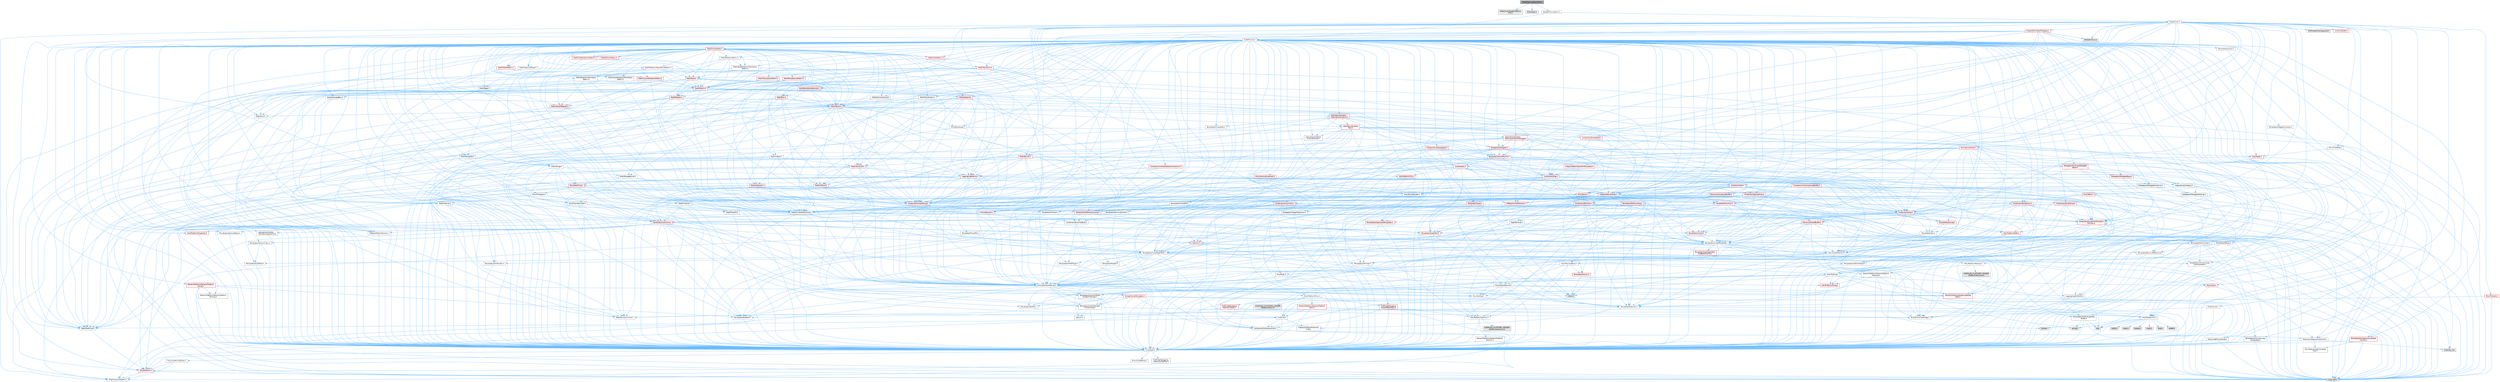 digraph "ShaderPermutationUtils.h"
{
 // INTERACTIVE_SVG=YES
 // LATEX_PDF_SIZE
  bgcolor="transparent";
  edge [fontname=Helvetica,fontsize=10,labelfontname=Helvetica,labelfontsize=10];
  node [fontname=Helvetica,fontsize=10,shape=box,height=0.2,width=0.4];
  Node1 [id="Node000001",label="ShaderPermutationUtils.h",height=0.2,width=0.4,color="gray40", fillcolor="grey60", style="filled", fontcolor="black",tooltip=" "];
  Node1 -> Node2 [id="edge1_Node000001_Node000002",color="steelblue1",style="solid",tooltip=" "];
  Node2 [id="Node000002",label="DataDrivenShaderPlatform\lInfo.h",height=0.2,width=0.4,color="grey60", fillcolor="#E0E0E0", style="filled",tooltip=" "];
  Node1 -> Node3 [id="edge2_Node000001_Node000003",color="steelblue1",style="solid",tooltip=" "];
  Node3 [id="Node000003",label="RHIGlobals.h",height=0.2,width=0.4,color="grey60", fillcolor="#E0E0E0", style="filled",tooltip=" "];
  Node1 -> Node4 [id="edge3_Node000001_Node000004",color="steelblue1",style="solid",tooltip=" "];
  Node4 [id="Node000004",label="ShaderPermutation.h",height=0.2,width=0.4,color="grey40", fillcolor="white", style="filled",URL="$d5/d15/ShaderPermutation_8h.html",tooltip=" "];
  Node4 -> Node5 [id="edge4_Node000004_Node000005",color="steelblue1",style="solid",tooltip=" "];
  Node5 [id="Node000005",label="CoreMinimal.h",height=0.2,width=0.4,color="grey40", fillcolor="white", style="filled",URL="$d7/d67/CoreMinimal_8h.html",tooltip=" "];
  Node5 -> Node6 [id="edge5_Node000005_Node000006",color="steelblue1",style="solid",tooltip=" "];
  Node6 [id="Node000006",label="CoreTypes.h",height=0.2,width=0.4,color="grey40", fillcolor="white", style="filled",URL="$dc/dec/CoreTypes_8h.html",tooltip=" "];
  Node6 -> Node7 [id="edge6_Node000006_Node000007",color="steelblue1",style="solid",tooltip=" "];
  Node7 [id="Node000007",label="HAL/Platform.h",height=0.2,width=0.4,color="red", fillcolor="#FFF0F0", style="filled",URL="$d9/dd0/Platform_8h.html",tooltip=" "];
  Node7 -> Node10 [id="edge7_Node000007_Node000010",color="steelblue1",style="solid",tooltip=" "];
  Node10 [id="Node000010",label="type_traits",height=0.2,width=0.4,color="grey60", fillcolor="#E0E0E0", style="filled",tooltip=" "];
  Node7 -> Node11 [id="edge8_Node000007_Node000011",color="steelblue1",style="solid",tooltip=" "];
  Node11 [id="Node000011",label="PreprocessorHelpers.h",height=0.2,width=0.4,color="grey40", fillcolor="white", style="filled",URL="$db/ddb/PreprocessorHelpers_8h.html",tooltip=" "];
  Node6 -> Node17 [id="edge9_Node000006_Node000017",color="steelblue1",style="solid",tooltip=" "];
  Node17 [id="Node000017",label="ProfilingDebugging\l/UMemoryDefines.h",height=0.2,width=0.4,color="grey40", fillcolor="white", style="filled",URL="$d2/da2/UMemoryDefines_8h.html",tooltip=" "];
  Node6 -> Node18 [id="edge10_Node000006_Node000018",color="steelblue1",style="solid",tooltip=" "];
  Node18 [id="Node000018",label="Misc/CoreMiscDefines.h",height=0.2,width=0.4,color="grey40", fillcolor="white", style="filled",URL="$da/d38/CoreMiscDefines_8h.html",tooltip=" "];
  Node18 -> Node7 [id="edge11_Node000018_Node000007",color="steelblue1",style="solid",tooltip=" "];
  Node18 -> Node11 [id="edge12_Node000018_Node000011",color="steelblue1",style="solid",tooltip=" "];
  Node6 -> Node19 [id="edge13_Node000006_Node000019",color="steelblue1",style="solid",tooltip=" "];
  Node19 [id="Node000019",label="Misc/CoreDefines.h",height=0.2,width=0.4,color="grey40", fillcolor="white", style="filled",URL="$d3/dd2/CoreDefines_8h.html",tooltip=" "];
  Node5 -> Node20 [id="edge14_Node000005_Node000020",color="steelblue1",style="solid",tooltip=" "];
  Node20 [id="Node000020",label="CoreFwd.h",height=0.2,width=0.4,color="grey40", fillcolor="white", style="filled",URL="$d1/d1e/CoreFwd_8h.html",tooltip=" "];
  Node20 -> Node6 [id="edge15_Node000020_Node000006",color="steelblue1",style="solid",tooltip=" "];
  Node20 -> Node21 [id="edge16_Node000020_Node000021",color="steelblue1",style="solid",tooltip=" "];
  Node21 [id="Node000021",label="Containers/ContainersFwd.h",height=0.2,width=0.4,color="grey40", fillcolor="white", style="filled",URL="$d4/d0a/ContainersFwd_8h.html",tooltip=" "];
  Node21 -> Node7 [id="edge17_Node000021_Node000007",color="steelblue1",style="solid",tooltip=" "];
  Node21 -> Node6 [id="edge18_Node000021_Node000006",color="steelblue1",style="solid",tooltip=" "];
  Node21 -> Node22 [id="edge19_Node000021_Node000022",color="steelblue1",style="solid",tooltip=" "];
  Node22 [id="Node000022",label="Traits/IsContiguousContainer.h",height=0.2,width=0.4,color="grey40", fillcolor="white", style="filled",URL="$d5/d3c/IsContiguousContainer_8h.html",tooltip=" "];
  Node22 -> Node6 [id="edge20_Node000022_Node000006",color="steelblue1",style="solid",tooltip=" "];
  Node22 -> Node23 [id="edge21_Node000022_Node000023",color="steelblue1",style="solid",tooltip=" "];
  Node23 [id="Node000023",label="Misc/StaticAssertComplete\lType.h",height=0.2,width=0.4,color="grey40", fillcolor="white", style="filled",URL="$d5/d4e/StaticAssertCompleteType_8h.html",tooltip=" "];
  Node22 -> Node24 [id="edge22_Node000022_Node000024",color="steelblue1",style="solid",tooltip=" "];
  Node24 [id="Node000024",label="initializer_list",height=0.2,width=0.4,color="grey60", fillcolor="#E0E0E0", style="filled",tooltip=" "];
  Node20 -> Node25 [id="edge23_Node000020_Node000025",color="steelblue1",style="solid",tooltip=" "];
  Node25 [id="Node000025",label="Math/MathFwd.h",height=0.2,width=0.4,color="grey40", fillcolor="white", style="filled",URL="$d2/d10/MathFwd_8h.html",tooltip=" "];
  Node25 -> Node7 [id="edge24_Node000025_Node000007",color="steelblue1",style="solid",tooltip=" "];
  Node20 -> Node26 [id="edge25_Node000020_Node000026",color="steelblue1",style="solid",tooltip=" "];
  Node26 [id="Node000026",label="UObject/UObjectHierarchy\lFwd.h",height=0.2,width=0.4,color="grey40", fillcolor="white", style="filled",URL="$d3/d13/UObjectHierarchyFwd_8h.html",tooltip=" "];
  Node5 -> Node26 [id="edge26_Node000005_Node000026",color="steelblue1",style="solid",tooltip=" "];
  Node5 -> Node21 [id="edge27_Node000005_Node000021",color="steelblue1",style="solid",tooltip=" "];
  Node5 -> Node27 [id="edge28_Node000005_Node000027",color="steelblue1",style="solid",tooltip=" "];
  Node27 [id="Node000027",label="Misc/VarArgs.h",height=0.2,width=0.4,color="grey40", fillcolor="white", style="filled",URL="$d5/d6f/VarArgs_8h.html",tooltip=" "];
  Node27 -> Node6 [id="edge29_Node000027_Node000006",color="steelblue1",style="solid",tooltip=" "];
  Node5 -> Node28 [id="edge30_Node000005_Node000028",color="steelblue1",style="solid",tooltip=" "];
  Node28 [id="Node000028",label="Logging/LogVerbosity.h",height=0.2,width=0.4,color="grey40", fillcolor="white", style="filled",URL="$d2/d8f/LogVerbosity_8h.html",tooltip=" "];
  Node28 -> Node6 [id="edge31_Node000028_Node000006",color="steelblue1",style="solid",tooltip=" "];
  Node5 -> Node29 [id="edge32_Node000005_Node000029",color="steelblue1",style="solid",tooltip=" "];
  Node29 [id="Node000029",label="Misc/OutputDevice.h",height=0.2,width=0.4,color="grey40", fillcolor="white", style="filled",URL="$d7/d32/OutputDevice_8h.html",tooltip=" "];
  Node29 -> Node20 [id="edge33_Node000029_Node000020",color="steelblue1",style="solid",tooltip=" "];
  Node29 -> Node6 [id="edge34_Node000029_Node000006",color="steelblue1",style="solid",tooltip=" "];
  Node29 -> Node28 [id="edge35_Node000029_Node000028",color="steelblue1",style="solid",tooltip=" "];
  Node29 -> Node27 [id="edge36_Node000029_Node000027",color="steelblue1",style="solid",tooltip=" "];
  Node29 -> Node30 [id="edge37_Node000029_Node000030",color="steelblue1",style="solid",tooltip=" "];
  Node30 [id="Node000030",label="Templates/IsArrayOrRefOf\lTypeByPredicate.h",height=0.2,width=0.4,color="grey40", fillcolor="white", style="filled",URL="$d6/da1/IsArrayOrRefOfTypeByPredicate_8h.html",tooltip=" "];
  Node30 -> Node6 [id="edge38_Node000030_Node000006",color="steelblue1",style="solid",tooltip=" "];
  Node29 -> Node31 [id="edge39_Node000029_Node000031",color="steelblue1",style="solid",tooltip=" "];
  Node31 [id="Node000031",label="Templates/IsValidVariadic\lFunctionArg.h",height=0.2,width=0.4,color="grey40", fillcolor="white", style="filled",URL="$d0/dc8/IsValidVariadicFunctionArg_8h.html",tooltip=" "];
  Node31 -> Node6 [id="edge40_Node000031_Node000006",color="steelblue1",style="solid",tooltip=" "];
  Node31 -> Node32 [id="edge41_Node000031_Node000032",color="steelblue1",style="solid",tooltip=" "];
  Node32 [id="Node000032",label="IsEnum.h",height=0.2,width=0.4,color="grey40", fillcolor="white", style="filled",URL="$d4/de5/IsEnum_8h.html",tooltip=" "];
  Node31 -> Node10 [id="edge42_Node000031_Node000010",color="steelblue1",style="solid",tooltip=" "];
  Node29 -> Node33 [id="edge43_Node000029_Node000033",color="steelblue1",style="solid",tooltip=" "];
  Node33 [id="Node000033",label="Traits/IsCharEncodingCompatible\lWith.h",height=0.2,width=0.4,color="red", fillcolor="#FFF0F0", style="filled",URL="$df/dd1/IsCharEncodingCompatibleWith_8h.html",tooltip=" "];
  Node33 -> Node10 [id="edge44_Node000033_Node000010",color="steelblue1",style="solid",tooltip=" "];
  Node5 -> Node35 [id="edge45_Node000005_Node000035",color="steelblue1",style="solid",tooltip=" "];
  Node35 [id="Node000035",label="HAL/PlatformCrt.h",height=0.2,width=0.4,color="grey40", fillcolor="white", style="filled",URL="$d8/d75/PlatformCrt_8h.html",tooltip=" "];
  Node35 -> Node36 [id="edge46_Node000035_Node000036",color="steelblue1",style="solid",tooltip=" "];
  Node36 [id="Node000036",label="new",height=0.2,width=0.4,color="grey60", fillcolor="#E0E0E0", style="filled",tooltip=" "];
  Node35 -> Node37 [id="edge47_Node000035_Node000037",color="steelblue1",style="solid",tooltip=" "];
  Node37 [id="Node000037",label="wchar.h",height=0.2,width=0.4,color="grey60", fillcolor="#E0E0E0", style="filled",tooltip=" "];
  Node35 -> Node38 [id="edge48_Node000035_Node000038",color="steelblue1",style="solid",tooltip=" "];
  Node38 [id="Node000038",label="stddef.h",height=0.2,width=0.4,color="grey60", fillcolor="#E0E0E0", style="filled",tooltip=" "];
  Node35 -> Node39 [id="edge49_Node000035_Node000039",color="steelblue1",style="solid",tooltip=" "];
  Node39 [id="Node000039",label="stdlib.h",height=0.2,width=0.4,color="grey60", fillcolor="#E0E0E0", style="filled",tooltip=" "];
  Node35 -> Node40 [id="edge50_Node000035_Node000040",color="steelblue1",style="solid",tooltip=" "];
  Node40 [id="Node000040",label="stdio.h",height=0.2,width=0.4,color="grey60", fillcolor="#E0E0E0", style="filled",tooltip=" "];
  Node35 -> Node41 [id="edge51_Node000035_Node000041",color="steelblue1",style="solid",tooltip=" "];
  Node41 [id="Node000041",label="stdarg.h",height=0.2,width=0.4,color="grey60", fillcolor="#E0E0E0", style="filled",tooltip=" "];
  Node35 -> Node42 [id="edge52_Node000035_Node000042",color="steelblue1",style="solid",tooltip=" "];
  Node42 [id="Node000042",label="math.h",height=0.2,width=0.4,color="grey60", fillcolor="#E0E0E0", style="filled",tooltip=" "];
  Node35 -> Node43 [id="edge53_Node000035_Node000043",color="steelblue1",style="solid",tooltip=" "];
  Node43 [id="Node000043",label="float.h",height=0.2,width=0.4,color="grey60", fillcolor="#E0E0E0", style="filled",tooltip=" "];
  Node35 -> Node44 [id="edge54_Node000035_Node000044",color="steelblue1",style="solid",tooltip=" "];
  Node44 [id="Node000044",label="string.h",height=0.2,width=0.4,color="grey60", fillcolor="#E0E0E0", style="filled",tooltip=" "];
  Node5 -> Node45 [id="edge55_Node000005_Node000045",color="steelblue1",style="solid",tooltip=" "];
  Node45 [id="Node000045",label="HAL/PlatformMisc.h",height=0.2,width=0.4,color="grey40", fillcolor="white", style="filled",URL="$d0/df5/PlatformMisc_8h.html",tooltip=" "];
  Node45 -> Node6 [id="edge56_Node000045_Node000006",color="steelblue1",style="solid",tooltip=" "];
  Node45 -> Node46 [id="edge57_Node000045_Node000046",color="steelblue1",style="solid",tooltip=" "];
  Node46 [id="Node000046",label="GenericPlatform/GenericPlatform\lMisc.h",height=0.2,width=0.4,color="red", fillcolor="#FFF0F0", style="filled",URL="$db/d9a/GenericPlatformMisc_8h.html",tooltip=" "];
  Node46 -> Node20 [id="edge58_Node000046_Node000020",color="steelblue1",style="solid",tooltip=" "];
  Node46 -> Node6 [id="edge59_Node000046_Node000006",color="steelblue1",style="solid",tooltip=" "];
  Node46 -> Node35 [id="edge60_Node000046_Node000035",color="steelblue1",style="solid",tooltip=" "];
  Node46 -> Node50 [id="edge61_Node000046_Node000050",color="steelblue1",style="solid",tooltip=" "];
  Node50 [id="Node000050",label="Math/NumericLimits.h",height=0.2,width=0.4,color="grey40", fillcolor="white", style="filled",URL="$df/d1b/NumericLimits_8h.html",tooltip=" "];
  Node50 -> Node6 [id="edge62_Node000050_Node000006",color="steelblue1",style="solid",tooltip=" "];
  Node46 -> Node52 [id="edge63_Node000046_Node000052",color="steelblue1",style="solid",tooltip=" "];
  Node52 [id="Node000052",label="Misc/EnumClassFlags.h",height=0.2,width=0.4,color="grey40", fillcolor="white", style="filled",URL="$d8/de7/EnumClassFlags_8h.html",tooltip=" "];
  Node45 -> Node55 [id="edge64_Node000045_Node000055",color="steelblue1",style="solid",tooltip=" "];
  Node55 [id="Node000055",label="COMPILED_PLATFORM_HEADER\l(PlatformMisc.h)",height=0.2,width=0.4,color="grey60", fillcolor="#E0E0E0", style="filled",tooltip=" "];
  Node45 -> Node56 [id="edge65_Node000045_Node000056",color="steelblue1",style="solid",tooltip=" "];
  Node56 [id="Node000056",label="ProfilingDebugging\l/CpuProfilerTrace.h",height=0.2,width=0.4,color="red", fillcolor="#FFF0F0", style="filled",URL="$da/dcb/CpuProfilerTrace_8h.html",tooltip=" "];
  Node56 -> Node6 [id="edge66_Node000056_Node000006",color="steelblue1",style="solid",tooltip=" "];
  Node56 -> Node21 [id="edge67_Node000056_Node000021",color="steelblue1",style="solid",tooltip=" "];
  Node56 -> Node57 [id="edge68_Node000056_Node000057",color="steelblue1",style="solid",tooltip=" "];
  Node57 [id="Node000057",label="HAL/PlatformAtomics.h",height=0.2,width=0.4,color="grey40", fillcolor="white", style="filled",URL="$d3/d36/PlatformAtomics_8h.html",tooltip=" "];
  Node57 -> Node6 [id="edge69_Node000057_Node000006",color="steelblue1",style="solid",tooltip=" "];
  Node57 -> Node58 [id="edge70_Node000057_Node000058",color="steelblue1",style="solid",tooltip=" "];
  Node58 [id="Node000058",label="GenericPlatform/GenericPlatform\lAtomics.h",height=0.2,width=0.4,color="grey40", fillcolor="white", style="filled",URL="$da/d72/GenericPlatformAtomics_8h.html",tooltip=" "];
  Node58 -> Node6 [id="edge71_Node000058_Node000006",color="steelblue1",style="solid",tooltip=" "];
  Node57 -> Node59 [id="edge72_Node000057_Node000059",color="steelblue1",style="solid",tooltip=" "];
  Node59 [id="Node000059",label="COMPILED_PLATFORM_HEADER\l(PlatformAtomics.h)",height=0.2,width=0.4,color="grey60", fillcolor="#E0E0E0", style="filled",tooltip=" "];
  Node56 -> Node11 [id="edge73_Node000056_Node000011",color="steelblue1",style="solid",tooltip=" "];
  Node5 -> Node64 [id="edge74_Node000005_Node000064",color="steelblue1",style="solid",tooltip=" "];
  Node64 [id="Node000064",label="Misc/AssertionMacros.h",height=0.2,width=0.4,color="grey40", fillcolor="white", style="filled",URL="$d0/dfa/AssertionMacros_8h.html",tooltip=" "];
  Node64 -> Node6 [id="edge75_Node000064_Node000006",color="steelblue1",style="solid",tooltip=" "];
  Node64 -> Node7 [id="edge76_Node000064_Node000007",color="steelblue1",style="solid",tooltip=" "];
  Node64 -> Node45 [id="edge77_Node000064_Node000045",color="steelblue1",style="solid",tooltip=" "];
  Node64 -> Node11 [id="edge78_Node000064_Node000011",color="steelblue1",style="solid",tooltip=" "];
  Node64 -> Node65 [id="edge79_Node000064_Node000065",color="steelblue1",style="solid",tooltip=" "];
  Node65 [id="Node000065",label="Templates/EnableIf.h",height=0.2,width=0.4,color="grey40", fillcolor="white", style="filled",URL="$d7/d60/EnableIf_8h.html",tooltip=" "];
  Node65 -> Node6 [id="edge80_Node000065_Node000006",color="steelblue1",style="solid",tooltip=" "];
  Node64 -> Node30 [id="edge81_Node000064_Node000030",color="steelblue1",style="solid",tooltip=" "];
  Node64 -> Node31 [id="edge82_Node000064_Node000031",color="steelblue1",style="solid",tooltip=" "];
  Node64 -> Node33 [id="edge83_Node000064_Node000033",color="steelblue1",style="solid",tooltip=" "];
  Node64 -> Node27 [id="edge84_Node000064_Node000027",color="steelblue1",style="solid",tooltip=" "];
  Node64 -> Node66 [id="edge85_Node000064_Node000066",color="steelblue1",style="solid",tooltip=" "];
  Node66 [id="Node000066",label="String/FormatStringSan.h",height=0.2,width=0.4,color="red", fillcolor="#FFF0F0", style="filled",URL="$d3/d8b/FormatStringSan_8h.html",tooltip=" "];
  Node66 -> Node10 [id="edge86_Node000066_Node000010",color="steelblue1",style="solid",tooltip=" "];
  Node66 -> Node6 [id="edge87_Node000066_Node000006",color="steelblue1",style="solid",tooltip=" "];
  Node66 -> Node67 [id="edge88_Node000066_Node000067",color="steelblue1",style="solid",tooltip=" "];
  Node67 [id="Node000067",label="Templates/Requires.h",height=0.2,width=0.4,color="grey40", fillcolor="white", style="filled",URL="$dc/d96/Requires_8h.html",tooltip=" "];
  Node67 -> Node65 [id="edge89_Node000067_Node000065",color="steelblue1",style="solid",tooltip=" "];
  Node67 -> Node10 [id="edge90_Node000067_Node000010",color="steelblue1",style="solid",tooltip=" "];
  Node66 -> Node68 [id="edge91_Node000066_Node000068",color="steelblue1",style="solid",tooltip=" "];
  Node68 [id="Node000068",label="Templates/Identity.h",height=0.2,width=0.4,color="grey40", fillcolor="white", style="filled",URL="$d0/dd5/Identity_8h.html",tooltip=" "];
  Node66 -> Node31 [id="edge92_Node000066_Node000031",color="steelblue1",style="solid",tooltip=" "];
  Node66 -> Node21 [id="edge93_Node000066_Node000021",color="steelblue1",style="solid",tooltip=" "];
  Node64 -> Node72 [id="edge94_Node000064_Node000072",color="steelblue1",style="solid",tooltip=" "];
  Node72 [id="Node000072",label="atomic",height=0.2,width=0.4,color="grey60", fillcolor="#E0E0E0", style="filled",tooltip=" "];
  Node5 -> Node73 [id="edge95_Node000005_Node000073",color="steelblue1",style="solid",tooltip=" "];
  Node73 [id="Node000073",label="Templates/IsPointer.h",height=0.2,width=0.4,color="grey40", fillcolor="white", style="filled",URL="$d7/d05/IsPointer_8h.html",tooltip=" "];
  Node73 -> Node6 [id="edge96_Node000073_Node000006",color="steelblue1",style="solid",tooltip=" "];
  Node5 -> Node74 [id="edge97_Node000005_Node000074",color="steelblue1",style="solid",tooltip=" "];
  Node74 [id="Node000074",label="HAL/PlatformMemory.h",height=0.2,width=0.4,color="grey40", fillcolor="white", style="filled",URL="$de/d68/PlatformMemory_8h.html",tooltip=" "];
  Node74 -> Node6 [id="edge98_Node000074_Node000006",color="steelblue1",style="solid",tooltip=" "];
  Node74 -> Node75 [id="edge99_Node000074_Node000075",color="steelblue1",style="solid",tooltip=" "];
  Node75 [id="Node000075",label="GenericPlatform/GenericPlatform\lMemory.h",height=0.2,width=0.4,color="grey40", fillcolor="white", style="filled",URL="$dd/d22/GenericPlatformMemory_8h.html",tooltip=" "];
  Node75 -> Node20 [id="edge100_Node000075_Node000020",color="steelblue1",style="solid",tooltip=" "];
  Node75 -> Node6 [id="edge101_Node000075_Node000006",color="steelblue1",style="solid",tooltip=" "];
  Node75 -> Node76 [id="edge102_Node000075_Node000076",color="steelblue1",style="solid",tooltip=" "];
  Node76 [id="Node000076",label="HAL/PlatformString.h",height=0.2,width=0.4,color="red", fillcolor="#FFF0F0", style="filled",URL="$db/db5/PlatformString_8h.html",tooltip=" "];
  Node76 -> Node6 [id="edge103_Node000076_Node000006",color="steelblue1",style="solid",tooltip=" "];
  Node75 -> Node44 [id="edge104_Node000075_Node000044",color="steelblue1",style="solid",tooltip=" "];
  Node75 -> Node37 [id="edge105_Node000075_Node000037",color="steelblue1",style="solid",tooltip=" "];
  Node74 -> Node78 [id="edge106_Node000074_Node000078",color="steelblue1",style="solid",tooltip=" "];
  Node78 [id="Node000078",label="COMPILED_PLATFORM_HEADER\l(PlatformMemory.h)",height=0.2,width=0.4,color="grey60", fillcolor="#E0E0E0", style="filled",tooltip=" "];
  Node5 -> Node57 [id="edge107_Node000005_Node000057",color="steelblue1",style="solid",tooltip=" "];
  Node5 -> Node79 [id="edge108_Node000005_Node000079",color="steelblue1",style="solid",tooltip=" "];
  Node79 [id="Node000079",label="Misc/Exec.h",height=0.2,width=0.4,color="grey40", fillcolor="white", style="filled",URL="$de/ddb/Exec_8h.html",tooltip=" "];
  Node79 -> Node6 [id="edge109_Node000079_Node000006",color="steelblue1",style="solid",tooltip=" "];
  Node79 -> Node64 [id="edge110_Node000079_Node000064",color="steelblue1",style="solid",tooltip=" "];
  Node5 -> Node80 [id="edge111_Node000005_Node000080",color="steelblue1",style="solid",tooltip=" "];
  Node80 [id="Node000080",label="HAL/MemoryBase.h",height=0.2,width=0.4,color="grey40", fillcolor="white", style="filled",URL="$d6/d9f/MemoryBase_8h.html",tooltip=" "];
  Node80 -> Node6 [id="edge112_Node000080_Node000006",color="steelblue1",style="solid",tooltip=" "];
  Node80 -> Node57 [id="edge113_Node000080_Node000057",color="steelblue1",style="solid",tooltip=" "];
  Node80 -> Node35 [id="edge114_Node000080_Node000035",color="steelblue1",style="solid",tooltip=" "];
  Node80 -> Node79 [id="edge115_Node000080_Node000079",color="steelblue1",style="solid",tooltip=" "];
  Node80 -> Node29 [id="edge116_Node000080_Node000029",color="steelblue1",style="solid",tooltip=" "];
  Node80 -> Node81 [id="edge117_Node000080_Node000081",color="steelblue1",style="solid",tooltip=" "];
  Node81 [id="Node000081",label="Templates/Atomic.h",height=0.2,width=0.4,color="red", fillcolor="#FFF0F0", style="filled",URL="$d3/d91/Atomic_8h.html",tooltip=" "];
  Node81 -> Node72 [id="edge118_Node000081_Node000072",color="steelblue1",style="solid",tooltip=" "];
  Node5 -> Node90 [id="edge119_Node000005_Node000090",color="steelblue1",style="solid",tooltip=" "];
  Node90 [id="Node000090",label="HAL/UnrealMemory.h",height=0.2,width=0.4,color="grey40", fillcolor="white", style="filled",URL="$d9/d96/UnrealMemory_8h.html",tooltip=" "];
  Node90 -> Node6 [id="edge120_Node000090_Node000006",color="steelblue1",style="solid",tooltip=" "];
  Node90 -> Node75 [id="edge121_Node000090_Node000075",color="steelblue1",style="solid",tooltip=" "];
  Node90 -> Node80 [id="edge122_Node000090_Node000080",color="steelblue1",style="solid",tooltip=" "];
  Node90 -> Node74 [id="edge123_Node000090_Node000074",color="steelblue1",style="solid",tooltip=" "];
  Node90 -> Node91 [id="edge124_Node000090_Node000091",color="steelblue1",style="solid",tooltip=" "];
  Node91 [id="Node000091",label="ProfilingDebugging\l/MemoryTrace.h",height=0.2,width=0.4,color="red", fillcolor="#FFF0F0", style="filled",URL="$da/dd7/MemoryTrace_8h.html",tooltip=" "];
  Node91 -> Node7 [id="edge125_Node000091_Node000007",color="steelblue1",style="solid",tooltip=" "];
  Node91 -> Node52 [id="edge126_Node000091_Node000052",color="steelblue1",style="solid",tooltip=" "];
  Node90 -> Node73 [id="edge127_Node000090_Node000073",color="steelblue1",style="solid",tooltip=" "];
  Node5 -> Node92 [id="edge128_Node000005_Node000092",color="steelblue1",style="solid",tooltip=" "];
  Node92 [id="Node000092",label="Templates/IsArithmetic.h",height=0.2,width=0.4,color="grey40", fillcolor="white", style="filled",URL="$d2/d5d/IsArithmetic_8h.html",tooltip=" "];
  Node92 -> Node6 [id="edge129_Node000092_Node000006",color="steelblue1",style="solid",tooltip=" "];
  Node5 -> Node86 [id="edge130_Node000005_Node000086",color="steelblue1",style="solid",tooltip=" "];
  Node86 [id="Node000086",label="Templates/AndOrNot.h",height=0.2,width=0.4,color="grey40", fillcolor="white", style="filled",URL="$db/d0a/AndOrNot_8h.html",tooltip=" "];
  Node86 -> Node6 [id="edge131_Node000086_Node000006",color="steelblue1",style="solid",tooltip=" "];
  Node5 -> Node93 [id="edge132_Node000005_Node000093",color="steelblue1",style="solid",tooltip=" "];
  Node93 [id="Node000093",label="Templates/IsPODType.h",height=0.2,width=0.4,color="grey40", fillcolor="white", style="filled",URL="$d7/db1/IsPODType_8h.html",tooltip=" "];
  Node93 -> Node6 [id="edge133_Node000093_Node000006",color="steelblue1",style="solid",tooltip=" "];
  Node5 -> Node94 [id="edge134_Node000005_Node000094",color="steelblue1",style="solid",tooltip=" "];
  Node94 [id="Node000094",label="Templates/IsUECoreType.h",height=0.2,width=0.4,color="grey40", fillcolor="white", style="filled",URL="$d1/db8/IsUECoreType_8h.html",tooltip=" "];
  Node94 -> Node6 [id="edge135_Node000094_Node000006",color="steelblue1",style="solid",tooltip=" "];
  Node94 -> Node10 [id="edge136_Node000094_Node000010",color="steelblue1",style="solid",tooltip=" "];
  Node5 -> Node87 [id="edge137_Node000005_Node000087",color="steelblue1",style="solid",tooltip=" "];
  Node87 [id="Node000087",label="Templates/IsTriviallyCopy\lConstructible.h",height=0.2,width=0.4,color="grey40", fillcolor="white", style="filled",URL="$d3/d78/IsTriviallyCopyConstructible_8h.html",tooltip=" "];
  Node87 -> Node6 [id="edge138_Node000087_Node000006",color="steelblue1",style="solid",tooltip=" "];
  Node87 -> Node10 [id="edge139_Node000087_Node000010",color="steelblue1",style="solid",tooltip=" "];
  Node5 -> Node95 [id="edge140_Node000005_Node000095",color="steelblue1",style="solid",tooltip=" "];
  Node95 [id="Node000095",label="Templates/UnrealTypeTraits.h",height=0.2,width=0.4,color="grey40", fillcolor="white", style="filled",URL="$d2/d2d/UnrealTypeTraits_8h.html",tooltip=" "];
  Node95 -> Node6 [id="edge141_Node000095_Node000006",color="steelblue1",style="solid",tooltip=" "];
  Node95 -> Node73 [id="edge142_Node000095_Node000073",color="steelblue1",style="solid",tooltip=" "];
  Node95 -> Node64 [id="edge143_Node000095_Node000064",color="steelblue1",style="solid",tooltip=" "];
  Node95 -> Node86 [id="edge144_Node000095_Node000086",color="steelblue1",style="solid",tooltip=" "];
  Node95 -> Node65 [id="edge145_Node000095_Node000065",color="steelblue1",style="solid",tooltip=" "];
  Node95 -> Node92 [id="edge146_Node000095_Node000092",color="steelblue1",style="solid",tooltip=" "];
  Node95 -> Node32 [id="edge147_Node000095_Node000032",color="steelblue1",style="solid",tooltip=" "];
  Node95 -> Node96 [id="edge148_Node000095_Node000096",color="steelblue1",style="solid",tooltip=" "];
  Node96 [id="Node000096",label="Templates/Models.h",height=0.2,width=0.4,color="grey40", fillcolor="white", style="filled",URL="$d3/d0c/Models_8h.html",tooltip=" "];
  Node96 -> Node68 [id="edge149_Node000096_Node000068",color="steelblue1",style="solid",tooltip=" "];
  Node95 -> Node93 [id="edge150_Node000095_Node000093",color="steelblue1",style="solid",tooltip=" "];
  Node95 -> Node94 [id="edge151_Node000095_Node000094",color="steelblue1",style="solid",tooltip=" "];
  Node95 -> Node87 [id="edge152_Node000095_Node000087",color="steelblue1",style="solid",tooltip=" "];
  Node5 -> Node65 [id="edge153_Node000005_Node000065",color="steelblue1",style="solid",tooltip=" "];
  Node5 -> Node97 [id="edge154_Node000005_Node000097",color="steelblue1",style="solid",tooltip=" "];
  Node97 [id="Node000097",label="Templates/RemoveReference.h",height=0.2,width=0.4,color="grey40", fillcolor="white", style="filled",URL="$da/dbe/RemoveReference_8h.html",tooltip=" "];
  Node97 -> Node6 [id="edge155_Node000097_Node000006",color="steelblue1",style="solid",tooltip=" "];
  Node5 -> Node98 [id="edge156_Node000005_Node000098",color="steelblue1",style="solid",tooltip=" "];
  Node98 [id="Node000098",label="Templates/IntegralConstant.h",height=0.2,width=0.4,color="grey40", fillcolor="white", style="filled",URL="$db/d1b/IntegralConstant_8h.html",tooltip=" "];
  Node98 -> Node6 [id="edge157_Node000098_Node000006",color="steelblue1",style="solid",tooltip=" "];
  Node5 -> Node99 [id="edge158_Node000005_Node000099",color="steelblue1",style="solid",tooltip=" "];
  Node99 [id="Node000099",label="Templates/IsClass.h",height=0.2,width=0.4,color="grey40", fillcolor="white", style="filled",URL="$db/dcb/IsClass_8h.html",tooltip=" "];
  Node99 -> Node6 [id="edge159_Node000099_Node000006",color="steelblue1",style="solid",tooltip=" "];
  Node5 -> Node100 [id="edge160_Node000005_Node000100",color="steelblue1",style="solid",tooltip=" "];
  Node100 [id="Node000100",label="Templates/TypeCompatible\lBytes.h",height=0.2,width=0.4,color="grey40", fillcolor="white", style="filled",URL="$df/d0a/TypeCompatibleBytes_8h.html",tooltip=" "];
  Node100 -> Node6 [id="edge161_Node000100_Node000006",color="steelblue1",style="solid",tooltip=" "];
  Node100 -> Node44 [id="edge162_Node000100_Node000044",color="steelblue1",style="solid",tooltip=" "];
  Node100 -> Node36 [id="edge163_Node000100_Node000036",color="steelblue1",style="solid",tooltip=" "];
  Node100 -> Node10 [id="edge164_Node000100_Node000010",color="steelblue1",style="solid",tooltip=" "];
  Node5 -> Node22 [id="edge165_Node000005_Node000022",color="steelblue1",style="solid",tooltip=" "];
  Node5 -> Node101 [id="edge166_Node000005_Node000101",color="steelblue1",style="solid",tooltip=" "];
  Node101 [id="Node000101",label="Templates/UnrealTemplate.h",height=0.2,width=0.4,color="grey40", fillcolor="white", style="filled",URL="$d4/d24/UnrealTemplate_8h.html",tooltip=" "];
  Node101 -> Node6 [id="edge167_Node000101_Node000006",color="steelblue1",style="solid",tooltip=" "];
  Node101 -> Node73 [id="edge168_Node000101_Node000073",color="steelblue1",style="solid",tooltip=" "];
  Node101 -> Node90 [id="edge169_Node000101_Node000090",color="steelblue1",style="solid",tooltip=" "];
  Node101 -> Node102 [id="edge170_Node000101_Node000102",color="steelblue1",style="solid",tooltip=" "];
  Node102 [id="Node000102",label="Templates/CopyQualifiers\lAndRefsFromTo.h",height=0.2,width=0.4,color="red", fillcolor="#FFF0F0", style="filled",URL="$d3/db3/CopyQualifiersAndRefsFromTo_8h.html",tooltip=" "];
  Node101 -> Node95 [id="edge171_Node000101_Node000095",color="steelblue1",style="solid",tooltip=" "];
  Node101 -> Node97 [id="edge172_Node000101_Node000097",color="steelblue1",style="solid",tooltip=" "];
  Node101 -> Node67 [id="edge173_Node000101_Node000067",color="steelblue1",style="solid",tooltip=" "];
  Node101 -> Node100 [id="edge174_Node000101_Node000100",color="steelblue1",style="solid",tooltip=" "];
  Node101 -> Node68 [id="edge175_Node000101_Node000068",color="steelblue1",style="solid",tooltip=" "];
  Node101 -> Node22 [id="edge176_Node000101_Node000022",color="steelblue1",style="solid",tooltip=" "];
  Node101 -> Node104 [id="edge177_Node000101_Node000104",color="steelblue1",style="solid",tooltip=" "];
  Node104 [id="Node000104",label="Traits/UseBitwiseSwap.h",height=0.2,width=0.4,color="grey40", fillcolor="white", style="filled",URL="$db/df3/UseBitwiseSwap_8h.html",tooltip=" "];
  Node104 -> Node6 [id="edge178_Node000104_Node000006",color="steelblue1",style="solid",tooltip=" "];
  Node104 -> Node10 [id="edge179_Node000104_Node000010",color="steelblue1",style="solid",tooltip=" "];
  Node101 -> Node10 [id="edge180_Node000101_Node000010",color="steelblue1",style="solid",tooltip=" "];
  Node5 -> Node50 [id="edge181_Node000005_Node000050",color="steelblue1",style="solid",tooltip=" "];
  Node5 -> Node105 [id="edge182_Node000005_Node000105",color="steelblue1",style="solid",tooltip=" "];
  Node105 [id="Node000105",label="HAL/PlatformMath.h",height=0.2,width=0.4,color="red", fillcolor="#FFF0F0", style="filled",URL="$dc/d53/PlatformMath_8h.html",tooltip=" "];
  Node105 -> Node6 [id="edge183_Node000105_Node000006",color="steelblue1",style="solid",tooltip=" "];
  Node5 -> Node88 [id="edge184_Node000005_Node000088",color="steelblue1",style="solid",tooltip=" "];
  Node88 [id="Node000088",label="Templates/IsTriviallyCopy\lAssignable.h",height=0.2,width=0.4,color="grey40", fillcolor="white", style="filled",URL="$d2/df2/IsTriviallyCopyAssignable_8h.html",tooltip=" "];
  Node88 -> Node6 [id="edge185_Node000088_Node000006",color="steelblue1",style="solid",tooltip=" "];
  Node88 -> Node10 [id="edge186_Node000088_Node000010",color="steelblue1",style="solid",tooltip=" "];
  Node5 -> Node113 [id="edge187_Node000005_Node000113",color="steelblue1",style="solid",tooltip=" "];
  Node113 [id="Node000113",label="Templates/MemoryOps.h",height=0.2,width=0.4,color="grey40", fillcolor="white", style="filled",URL="$db/dea/MemoryOps_8h.html",tooltip=" "];
  Node113 -> Node6 [id="edge188_Node000113_Node000006",color="steelblue1",style="solid",tooltip=" "];
  Node113 -> Node90 [id="edge189_Node000113_Node000090",color="steelblue1",style="solid",tooltip=" "];
  Node113 -> Node88 [id="edge190_Node000113_Node000088",color="steelblue1",style="solid",tooltip=" "];
  Node113 -> Node87 [id="edge191_Node000113_Node000087",color="steelblue1",style="solid",tooltip=" "];
  Node113 -> Node67 [id="edge192_Node000113_Node000067",color="steelblue1",style="solid",tooltip=" "];
  Node113 -> Node95 [id="edge193_Node000113_Node000095",color="steelblue1",style="solid",tooltip=" "];
  Node113 -> Node104 [id="edge194_Node000113_Node000104",color="steelblue1",style="solid",tooltip=" "];
  Node113 -> Node36 [id="edge195_Node000113_Node000036",color="steelblue1",style="solid",tooltip=" "];
  Node113 -> Node10 [id="edge196_Node000113_Node000010",color="steelblue1",style="solid",tooltip=" "];
  Node5 -> Node114 [id="edge197_Node000005_Node000114",color="steelblue1",style="solid",tooltip=" "];
  Node114 [id="Node000114",label="Containers/ContainerAllocation\lPolicies.h",height=0.2,width=0.4,color="red", fillcolor="#FFF0F0", style="filled",URL="$d7/dff/ContainerAllocationPolicies_8h.html",tooltip=" "];
  Node114 -> Node6 [id="edge198_Node000114_Node000006",color="steelblue1",style="solid",tooltip=" "];
  Node114 -> Node114 [id="edge199_Node000114_Node000114",color="steelblue1",style="solid",tooltip=" "];
  Node114 -> Node105 [id="edge200_Node000114_Node000105",color="steelblue1",style="solid",tooltip=" "];
  Node114 -> Node90 [id="edge201_Node000114_Node000090",color="steelblue1",style="solid",tooltip=" "];
  Node114 -> Node50 [id="edge202_Node000114_Node000050",color="steelblue1",style="solid",tooltip=" "];
  Node114 -> Node64 [id="edge203_Node000114_Node000064",color="steelblue1",style="solid",tooltip=" "];
  Node114 -> Node113 [id="edge204_Node000114_Node000113",color="steelblue1",style="solid",tooltip=" "];
  Node114 -> Node100 [id="edge205_Node000114_Node000100",color="steelblue1",style="solid",tooltip=" "];
  Node114 -> Node10 [id="edge206_Node000114_Node000010",color="steelblue1",style="solid",tooltip=" "];
  Node5 -> Node117 [id="edge207_Node000005_Node000117",color="steelblue1",style="solid",tooltip=" "];
  Node117 [id="Node000117",label="Templates/IsEnumClass.h",height=0.2,width=0.4,color="grey40", fillcolor="white", style="filled",URL="$d7/d15/IsEnumClass_8h.html",tooltip=" "];
  Node117 -> Node6 [id="edge208_Node000117_Node000006",color="steelblue1",style="solid",tooltip=" "];
  Node117 -> Node86 [id="edge209_Node000117_Node000086",color="steelblue1",style="solid",tooltip=" "];
  Node5 -> Node118 [id="edge210_Node000005_Node000118",color="steelblue1",style="solid",tooltip=" "];
  Node118 [id="Node000118",label="HAL/PlatformProperties.h",height=0.2,width=0.4,color="red", fillcolor="#FFF0F0", style="filled",URL="$d9/db0/PlatformProperties_8h.html",tooltip=" "];
  Node118 -> Node6 [id="edge211_Node000118_Node000006",color="steelblue1",style="solid",tooltip=" "];
  Node5 -> Node121 [id="edge212_Node000005_Node000121",color="steelblue1",style="solid",tooltip=" "];
  Node121 [id="Node000121",label="Misc/EngineVersionBase.h",height=0.2,width=0.4,color="grey40", fillcolor="white", style="filled",URL="$d5/d2b/EngineVersionBase_8h.html",tooltip=" "];
  Node121 -> Node6 [id="edge213_Node000121_Node000006",color="steelblue1",style="solid",tooltip=" "];
  Node5 -> Node122 [id="edge214_Node000005_Node000122",color="steelblue1",style="solid",tooltip=" "];
  Node122 [id="Node000122",label="Internationalization\l/TextNamespaceFwd.h",height=0.2,width=0.4,color="grey40", fillcolor="white", style="filled",URL="$d8/d97/TextNamespaceFwd_8h.html",tooltip=" "];
  Node122 -> Node6 [id="edge215_Node000122_Node000006",color="steelblue1",style="solid",tooltip=" "];
  Node5 -> Node123 [id="edge216_Node000005_Node000123",color="steelblue1",style="solid",tooltip=" "];
  Node123 [id="Node000123",label="Serialization/Archive.h",height=0.2,width=0.4,color="red", fillcolor="#FFF0F0", style="filled",URL="$d7/d3b/Archive_8h.html",tooltip=" "];
  Node123 -> Node20 [id="edge217_Node000123_Node000020",color="steelblue1",style="solid",tooltip=" "];
  Node123 -> Node6 [id="edge218_Node000123_Node000006",color="steelblue1",style="solid",tooltip=" "];
  Node123 -> Node118 [id="edge219_Node000123_Node000118",color="steelblue1",style="solid",tooltip=" "];
  Node123 -> Node122 [id="edge220_Node000123_Node000122",color="steelblue1",style="solid",tooltip=" "];
  Node123 -> Node25 [id="edge221_Node000123_Node000025",color="steelblue1",style="solid",tooltip=" "];
  Node123 -> Node64 [id="edge222_Node000123_Node000064",color="steelblue1",style="solid",tooltip=" "];
  Node123 -> Node121 [id="edge223_Node000123_Node000121",color="steelblue1",style="solid",tooltip=" "];
  Node123 -> Node27 [id="edge224_Node000123_Node000027",color="steelblue1",style="solid",tooltip=" "];
  Node123 -> Node65 [id="edge225_Node000123_Node000065",color="steelblue1",style="solid",tooltip=" "];
  Node123 -> Node30 [id="edge226_Node000123_Node000030",color="steelblue1",style="solid",tooltip=" "];
  Node123 -> Node117 [id="edge227_Node000123_Node000117",color="steelblue1",style="solid",tooltip=" "];
  Node123 -> Node31 [id="edge228_Node000123_Node000031",color="steelblue1",style="solid",tooltip=" "];
  Node123 -> Node101 [id="edge229_Node000123_Node000101",color="steelblue1",style="solid",tooltip=" "];
  Node123 -> Node33 [id="edge230_Node000123_Node000033",color="steelblue1",style="solid",tooltip=" "];
  Node123 -> Node126 [id="edge231_Node000123_Node000126",color="steelblue1",style="solid",tooltip=" "];
  Node126 [id="Node000126",label="UObject/ObjectVersion.h",height=0.2,width=0.4,color="grey40", fillcolor="white", style="filled",URL="$da/d63/ObjectVersion_8h.html",tooltip=" "];
  Node126 -> Node6 [id="edge232_Node000126_Node000006",color="steelblue1",style="solid",tooltip=" "];
  Node5 -> Node127 [id="edge233_Node000005_Node000127",color="steelblue1",style="solid",tooltip=" "];
  Node127 [id="Node000127",label="Templates/Less.h",height=0.2,width=0.4,color="grey40", fillcolor="white", style="filled",URL="$de/dc8/Less_8h.html",tooltip=" "];
  Node127 -> Node6 [id="edge234_Node000127_Node000006",color="steelblue1",style="solid",tooltip=" "];
  Node127 -> Node101 [id="edge235_Node000127_Node000101",color="steelblue1",style="solid",tooltip=" "];
  Node5 -> Node128 [id="edge236_Node000005_Node000128",color="steelblue1",style="solid",tooltip=" "];
  Node128 [id="Node000128",label="Templates/Sorting.h",height=0.2,width=0.4,color="red", fillcolor="#FFF0F0", style="filled",URL="$d3/d9e/Sorting_8h.html",tooltip=" "];
  Node128 -> Node6 [id="edge237_Node000128_Node000006",color="steelblue1",style="solid",tooltip=" "];
  Node128 -> Node105 [id="edge238_Node000128_Node000105",color="steelblue1",style="solid",tooltip=" "];
  Node128 -> Node127 [id="edge239_Node000128_Node000127",color="steelblue1",style="solid",tooltip=" "];
  Node5 -> Node139 [id="edge240_Node000005_Node000139",color="steelblue1",style="solid",tooltip=" "];
  Node139 [id="Node000139",label="Misc/Char.h",height=0.2,width=0.4,color="red", fillcolor="#FFF0F0", style="filled",URL="$d0/d58/Char_8h.html",tooltip=" "];
  Node139 -> Node6 [id="edge241_Node000139_Node000006",color="steelblue1",style="solid",tooltip=" "];
  Node139 -> Node10 [id="edge242_Node000139_Node000010",color="steelblue1",style="solid",tooltip=" "];
  Node5 -> Node142 [id="edge243_Node000005_Node000142",color="steelblue1",style="solid",tooltip=" "];
  Node142 [id="Node000142",label="GenericPlatform/GenericPlatform\lStricmp.h",height=0.2,width=0.4,color="grey40", fillcolor="white", style="filled",URL="$d2/d86/GenericPlatformStricmp_8h.html",tooltip=" "];
  Node142 -> Node6 [id="edge244_Node000142_Node000006",color="steelblue1",style="solid",tooltip=" "];
  Node5 -> Node143 [id="edge245_Node000005_Node000143",color="steelblue1",style="solid",tooltip=" "];
  Node143 [id="Node000143",label="GenericPlatform/GenericPlatform\lString.h",height=0.2,width=0.4,color="red", fillcolor="#FFF0F0", style="filled",URL="$dd/d20/GenericPlatformString_8h.html",tooltip=" "];
  Node143 -> Node6 [id="edge246_Node000143_Node000006",color="steelblue1",style="solid",tooltip=" "];
  Node143 -> Node142 [id="edge247_Node000143_Node000142",color="steelblue1",style="solid",tooltip=" "];
  Node143 -> Node65 [id="edge248_Node000143_Node000065",color="steelblue1",style="solid",tooltip=" "];
  Node143 -> Node33 [id="edge249_Node000143_Node000033",color="steelblue1",style="solid",tooltip=" "];
  Node143 -> Node10 [id="edge250_Node000143_Node000010",color="steelblue1",style="solid",tooltip=" "];
  Node5 -> Node76 [id="edge251_Node000005_Node000076",color="steelblue1",style="solid",tooltip=" "];
  Node5 -> Node146 [id="edge252_Node000005_Node000146",color="steelblue1",style="solid",tooltip=" "];
  Node146 [id="Node000146",label="Misc/CString.h",height=0.2,width=0.4,color="grey40", fillcolor="white", style="filled",URL="$d2/d49/CString_8h.html",tooltip=" "];
  Node146 -> Node6 [id="edge253_Node000146_Node000006",color="steelblue1",style="solid",tooltip=" "];
  Node146 -> Node35 [id="edge254_Node000146_Node000035",color="steelblue1",style="solid",tooltip=" "];
  Node146 -> Node76 [id="edge255_Node000146_Node000076",color="steelblue1",style="solid",tooltip=" "];
  Node146 -> Node64 [id="edge256_Node000146_Node000064",color="steelblue1",style="solid",tooltip=" "];
  Node146 -> Node139 [id="edge257_Node000146_Node000139",color="steelblue1",style="solid",tooltip=" "];
  Node146 -> Node27 [id="edge258_Node000146_Node000027",color="steelblue1",style="solid",tooltip=" "];
  Node146 -> Node30 [id="edge259_Node000146_Node000030",color="steelblue1",style="solid",tooltip=" "];
  Node146 -> Node31 [id="edge260_Node000146_Node000031",color="steelblue1",style="solid",tooltip=" "];
  Node146 -> Node33 [id="edge261_Node000146_Node000033",color="steelblue1",style="solid",tooltip=" "];
  Node5 -> Node147 [id="edge262_Node000005_Node000147",color="steelblue1",style="solid",tooltip=" "];
  Node147 [id="Node000147",label="Misc/Crc.h",height=0.2,width=0.4,color="red", fillcolor="#FFF0F0", style="filled",URL="$d4/dd2/Crc_8h.html",tooltip=" "];
  Node147 -> Node6 [id="edge263_Node000147_Node000006",color="steelblue1",style="solid",tooltip=" "];
  Node147 -> Node76 [id="edge264_Node000147_Node000076",color="steelblue1",style="solid",tooltip=" "];
  Node147 -> Node64 [id="edge265_Node000147_Node000064",color="steelblue1",style="solid",tooltip=" "];
  Node147 -> Node146 [id="edge266_Node000147_Node000146",color="steelblue1",style="solid",tooltip=" "];
  Node147 -> Node139 [id="edge267_Node000147_Node000139",color="steelblue1",style="solid",tooltip=" "];
  Node147 -> Node95 [id="edge268_Node000147_Node000095",color="steelblue1",style="solid",tooltip=" "];
  Node5 -> Node138 [id="edge269_Node000005_Node000138",color="steelblue1",style="solid",tooltip=" "];
  Node138 [id="Node000138",label="Math/UnrealMathUtility.h",height=0.2,width=0.4,color="grey40", fillcolor="white", style="filled",URL="$db/db8/UnrealMathUtility_8h.html",tooltip=" "];
  Node138 -> Node6 [id="edge270_Node000138_Node000006",color="steelblue1",style="solid",tooltip=" "];
  Node138 -> Node64 [id="edge271_Node000138_Node000064",color="steelblue1",style="solid",tooltip=" "];
  Node138 -> Node105 [id="edge272_Node000138_Node000105",color="steelblue1",style="solid",tooltip=" "];
  Node138 -> Node25 [id="edge273_Node000138_Node000025",color="steelblue1",style="solid",tooltip=" "];
  Node138 -> Node68 [id="edge274_Node000138_Node000068",color="steelblue1",style="solid",tooltip=" "];
  Node138 -> Node67 [id="edge275_Node000138_Node000067",color="steelblue1",style="solid",tooltip=" "];
  Node5 -> Node148 [id="edge276_Node000005_Node000148",color="steelblue1",style="solid",tooltip=" "];
  Node148 [id="Node000148",label="Containers/UnrealString.h",height=0.2,width=0.4,color="red", fillcolor="#FFF0F0", style="filled",URL="$d5/dba/UnrealString_8h.html",tooltip=" "];
  Node5 -> Node152 [id="edge277_Node000005_Node000152",color="steelblue1",style="solid",tooltip=" "];
  Node152 [id="Node000152",label="Containers/Array.h",height=0.2,width=0.4,color="red", fillcolor="#FFF0F0", style="filled",URL="$df/dd0/Array_8h.html",tooltip=" "];
  Node152 -> Node6 [id="edge278_Node000152_Node000006",color="steelblue1",style="solid",tooltip=" "];
  Node152 -> Node64 [id="edge279_Node000152_Node000064",color="steelblue1",style="solid",tooltip=" "];
  Node152 -> Node90 [id="edge280_Node000152_Node000090",color="steelblue1",style="solid",tooltip=" "];
  Node152 -> Node95 [id="edge281_Node000152_Node000095",color="steelblue1",style="solid",tooltip=" "];
  Node152 -> Node101 [id="edge282_Node000152_Node000101",color="steelblue1",style="solid",tooltip=" "];
  Node152 -> Node114 [id="edge283_Node000152_Node000114",color="steelblue1",style="solid",tooltip=" "];
  Node152 -> Node123 [id="edge284_Node000152_Node000123",color="steelblue1",style="solid",tooltip=" "];
  Node152 -> Node131 [id="edge285_Node000152_Node000131",color="steelblue1",style="solid",tooltip=" "];
  Node131 [id="Node000131",label="Templates/Invoke.h",height=0.2,width=0.4,color="red", fillcolor="#FFF0F0", style="filled",URL="$d7/deb/Invoke_8h.html",tooltip=" "];
  Node131 -> Node6 [id="edge286_Node000131_Node000006",color="steelblue1",style="solid",tooltip=" "];
  Node131 -> Node101 [id="edge287_Node000131_Node000101",color="steelblue1",style="solid",tooltip=" "];
  Node131 -> Node10 [id="edge288_Node000131_Node000010",color="steelblue1",style="solid",tooltip=" "];
  Node152 -> Node127 [id="edge289_Node000152_Node000127",color="steelblue1",style="solid",tooltip=" "];
  Node152 -> Node67 [id="edge290_Node000152_Node000067",color="steelblue1",style="solid",tooltip=" "];
  Node152 -> Node128 [id="edge291_Node000152_Node000128",color="steelblue1",style="solid",tooltip=" "];
  Node152 -> Node175 [id="edge292_Node000152_Node000175",color="steelblue1",style="solid",tooltip=" "];
  Node175 [id="Node000175",label="Templates/AlignmentTemplates.h",height=0.2,width=0.4,color="red", fillcolor="#FFF0F0", style="filled",URL="$dd/d32/AlignmentTemplates_8h.html",tooltip=" "];
  Node175 -> Node6 [id="edge293_Node000175_Node000006",color="steelblue1",style="solid",tooltip=" "];
  Node175 -> Node73 [id="edge294_Node000175_Node000073",color="steelblue1",style="solid",tooltip=" "];
  Node152 -> Node10 [id="edge295_Node000152_Node000010",color="steelblue1",style="solid",tooltip=" "];
  Node5 -> Node176 [id="edge296_Node000005_Node000176",color="steelblue1",style="solid",tooltip=" "];
  Node176 [id="Node000176",label="Misc/FrameNumber.h",height=0.2,width=0.4,color="grey40", fillcolor="white", style="filled",URL="$dd/dbd/FrameNumber_8h.html",tooltip=" "];
  Node176 -> Node6 [id="edge297_Node000176_Node000006",color="steelblue1",style="solid",tooltip=" "];
  Node176 -> Node50 [id="edge298_Node000176_Node000050",color="steelblue1",style="solid",tooltip=" "];
  Node176 -> Node138 [id="edge299_Node000176_Node000138",color="steelblue1",style="solid",tooltip=" "];
  Node176 -> Node65 [id="edge300_Node000176_Node000065",color="steelblue1",style="solid",tooltip=" "];
  Node176 -> Node95 [id="edge301_Node000176_Node000095",color="steelblue1",style="solid",tooltip=" "];
  Node5 -> Node177 [id="edge302_Node000005_Node000177",color="steelblue1",style="solid",tooltip=" "];
  Node177 [id="Node000177",label="Misc/Timespan.h",height=0.2,width=0.4,color="grey40", fillcolor="white", style="filled",URL="$da/dd9/Timespan_8h.html",tooltip=" "];
  Node177 -> Node6 [id="edge303_Node000177_Node000006",color="steelblue1",style="solid",tooltip=" "];
  Node177 -> Node178 [id="edge304_Node000177_Node000178",color="steelblue1",style="solid",tooltip=" "];
  Node178 [id="Node000178",label="Math/Interval.h",height=0.2,width=0.4,color="grey40", fillcolor="white", style="filled",URL="$d1/d55/Interval_8h.html",tooltip=" "];
  Node178 -> Node6 [id="edge305_Node000178_Node000006",color="steelblue1",style="solid",tooltip=" "];
  Node178 -> Node92 [id="edge306_Node000178_Node000092",color="steelblue1",style="solid",tooltip=" "];
  Node178 -> Node95 [id="edge307_Node000178_Node000095",color="steelblue1",style="solid",tooltip=" "];
  Node178 -> Node50 [id="edge308_Node000178_Node000050",color="steelblue1",style="solid",tooltip=" "];
  Node178 -> Node138 [id="edge309_Node000178_Node000138",color="steelblue1",style="solid",tooltip=" "];
  Node177 -> Node138 [id="edge310_Node000177_Node000138",color="steelblue1",style="solid",tooltip=" "];
  Node177 -> Node64 [id="edge311_Node000177_Node000064",color="steelblue1",style="solid",tooltip=" "];
  Node5 -> Node179 [id="edge312_Node000005_Node000179",color="steelblue1",style="solid",tooltip=" "];
  Node179 [id="Node000179",label="Containers/StringConv.h",height=0.2,width=0.4,color="red", fillcolor="#FFF0F0", style="filled",URL="$d3/ddf/StringConv_8h.html",tooltip=" "];
  Node179 -> Node6 [id="edge313_Node000179_Node000006",color="steelblue1",style="solid",tooltip=" "];
  Node179 -> Node64 [id="edge314_Node000179_Node000064",color="steelblue1",style="solid",tooltip=" "];
  Node179 -> Node114 [id="edge315_Node000179_Node000114",color="steelblue1",style="solid",tooltip=" "];
  Node179 -> Node152 [id="edge316_Node000179_Node000152",color="steelblue1",style="solid",tooltip=" "];
  Node179 -> Node146 [id="edge317_Node000179_Node000146",color="steelblue1",style="solid",tooltip=" "];
  Node179 -> Node180 [id="edge318_Node000179_Node000180",color="steelblue1",style="solid",tooltip=" "];
  Node180 [id="Node000180",label="Templates/IsArray.h",height=0.2,width=0.4,color="grey40", fillcolor="white", style="filled",URL="$d8/d8d/IsArray_8h.html",tooltip=" "];
  Node180 -> Node6 [id="edge319_Node000180_Node000006",color="steelblue1",style="solid",tooltip=" "];
  Node179 -> Node101 [id="edge320_Node000179_Node000101",color="steelblue1",style="solid",tooltip=" "];
  Node179 -> Node95 [id="edge321_Node000179_Node000095",color="steelblue1",style="solid",tooltip=" "];
  Node179 -> Node33 [id="edge322_Node000179_Node000033",color="steelblue1",style="solid",tooltip=" "];
  Node179 -> Node22 [id="edge323_Node000179_Node000022",color="steelblue1",style="solid",tooltip=" "];
  Node179 -> Node10 [id="edge324_Node000179_Node000010",color="steelblue1",style="solid",tooltip=" "];
  Node5 -> Node181 [id="edge325_Node000005_Node000181",color="steelblue1",style="solid",tooltip=" "];
  Node181 [id="Node000181",label="UObject/UnrealNames.h",height=0.2,width=0.4,color="red", fillcolor="#FFF0F0", style="filled",URL="$d8/db1/UnrealNames_8h.html",tooltip=" "];
  Node181 -> Node6 [id="edge326_Node000181_Node000006",color="steelblue1",style="solid",tooltip=" "];
  Node5 -> Node183 [id="edge327_Node000005_Node000183",color="steelblue1",style="solid",tooltip=" "];
  Node183 [id="Node000183",label="UObject/NameTypes.h",height=0.2,width=0.4,color="red", fillcolor="#FFF0F0", style="filled",URL="$d6/d35/NameTypes_8h.html",tooltip=" "];
  Node183 -> Node6 [id="edge328_Node000183_Node000006",color="steelblue1",style="solid",tooltip=" "];
  Node183 -> Node64 [id="edge329_Node000183_Node000064",color="steelblue1",style="solid",tooltip=" "];
  Node183 -> Node90 [id="edge330_Node000183_Node000090",color="steelblue1",style="solid",tooltip=" "];
  Node183 -> Node95 [id="edge331_Node000183_Node000095",color="steelblue1",style="solid",tooltip=" "];
  Node183 -> Node101 [id="edge332_Node000183_Node000101",color="steelblue1",style="solid",tooltip=" "];
  Node183 -> Node148 [id="edge333_Node000183_Node000148",color="steelblue1",style="solid",tooltip=" "];
  Node183 -> Node179 [id="edge334_Node000183_Node000179",color="steelblue1",style="solid",tooltip=" "];
  Node183 -> Node181 [id="edge335_Node000183_Node000181",color="steelblue1",style="solid",tooltip=" "];
  Node183 -> Node81 [id="edge336_Node000183_Node000081",color="steelblue1",style="solid",tooltip=" "];
  Node183 -> Node160 [id="edge337_Node000183_Node000160",color="steelblue1",style="solid",tooltip=" "];
  Node160 [id="Node000160",label="Serialization/MemoryLayout.h",height=0.2,width=0.4,color="red", fillcolor="#FFF0F0", style="filled",URL="$d7/d66/MemoryLayout_8h.html",tooltip=" "];
  Node160 -> Node163 [id="edge338_Node000160_Node000163",color="steelblue1",style="solid",tooltip=" "];
  Node163 [id="Node000163",label="Containers/EnumAsByte.h",height=0.2,width=0.4,color="grey40", fillcolor="white", style="filled",URL="$d6/d9a/EnumAsByte_8h.html",tooltip=" "];
  Node163 -> Node6 [id="edge339_Node000163_Node000006",color="steelblue1",style="solid",tooltip=" "];
  Node163 -> Node93 [id="edge340_Node000163_Node000093",color="steelblue1",style="solid",tooltip=" "];
  Node163 -> Node164 [id="edge341_Node000163_Node000164",color="steelblue1",style="solid",tooltip=" "];
  Node164 [id="Node000164",label="Templates/TypeHash.h",height=0.2,width=0.4,color="red", fillcolor="#FFF0F0", style="filled",URL="$d1/d62/TypeHash_8h.html",tooltip=" "];
  Node164 -> Node6 [id="edge342_Node000164_Node000006",color="steelblue1",style="solid",tooltip=" "];
  Node164 -> Node67 [id="edge343_Node000164_Node000067",color="steelblue1",style="solid",tooltip=" "];
  Node164 -> Node147 [id="edge344_Node000164_Node000147",color="steelblue1",style="solid",tooltip=" "];
  Node164 -> Node10 [id="edge345_Node000164_Node000010",color="steelblue1",style="solid",tooltip=" "];
  Node160 -> Node90 [id="edge346_Node000160_Node000090",color="steelblue1",style="solid",tooltip=" "];
  Node160 -> Node65 [id="edge347_Node000160_Node000065",color="steelblue1",style="solid",tooltip=" "];
  Node160 -> Node96 [id="edge348_Node000160_Node000096",color="steelblue1",style="solid",tooltip=" "];
  Node160 -> Node101 [id="edge349_Node000160_Node000101",color="steelblue1",style="solid",tooltip=" "];
  Node5 -> Node191 [id="edge350_Node000005_Node000191",color="steelblue1",style="solid",tooltip=" "];
  Node191 [id="Node000191",label="Misc/Parse.h",height=0.2,width=0.4,color="red", fillcolor="#FFF0F0", style="filled",URL="$dc/d71/Parse_8h.html",tooltip=" "];
  Node191 -> Node148 [id="edge351_Node000191_Node000148",color="steelblue1",style="solid",tooltip=" "];
  Node191 -> Node6 [id="edge352_Node000191_Node000006",color="steelblue1",style="solid",tooltip=" "];
  Node191 -> Node35 [id="edge353_Node000191_Node000035",color="steelblue1",style="solid",tooltip=" "];
  Node191 -> Node52 [id="edge354_Node000191_Node000052",color="steelblue1",style="solid",tooltip=" "];
  Node191 -> Node192 [id="edge355_Node000191_Node000192",color="steelblue1",style="solid",tooltip=" "];
  Node192 [id="Node000192",label="Templates/Function.h",height=0.2,width=0.4,color="red", fillcolor="#FFF0F0", style="filled",URL="$df/df5/Function_8h.html",tooltip=" "];
  Node192 -> Node6 [id="edge356_Node000192_Node000006",color="steelblue1",style="solid",tooltip=" "];
  Node192 -> Node64 [id="edge357_Node000192_Node000064",color="steelblue1",style="solid",tooltip=" "];
  Node192 -> Node90 [id="edge358_Node000192_Node000090",color="steelblue1",style="solid",tooltip=" "];
  Node192 -> Node95 [id="edge359_Node000192_Node000095",color="steelblue1",style="solid",tooltip=" "];
  Node192 -> Node131 [id="edge360_Node000192_Node000131",color="steelblue1",style="solid",tooltip=" "];
  Node192 -> Node101 [id="edge361_Node000192_Node000101",color="steelblue1",style="solid",tooltip=" "];
  Node192 -> Node67 [id="edge362_Node000192_Node000067",color="steelblue1",style="solid",tooltip=" "];
  Node192 -> Node138 [id="edge363_Node000192_Node000138",color="steelblue1",style="solid",tooltip=" "];
  Node192 -> Node36 [id="edge364_Node000192_Node000036",color="steelblue1",style="solid",tooltip=" "];
  Node192 -> Node10 [id="edge365_Node000192_Node000010",color="steelblue1",style="solid",tooltip=" "];
  Node5 -> Node175 [id="edge366_Node000005_Node000175",color="steelblue1",style="solid",tooltip=" "];
  Node5 -> Node194 [id="edge367_Node000005_Node000194",color="steelblue1",style="solid",tooltip=" "];
  Node194 [id="Node000194",label="Misc/StructBuilder.h",height=0.2,width=0.4,color="grey40", fillcolor="white", style="filled",URL="$d9/db3/StructBuilder_8h.html",tooltip=" "];
  Node194 -> Node6 [id="edge368_Node000194_Node000006",color="steelblue1",style="solid",tooltip=" "];
  Node194 -> Node138 [id="edge369_Node000194_Node000138",color="steelblue1",style="solid",tooltip=" "];
  Node194 -> Node175 [id="edge370_Node000194_Node000175",color="steelblue1",style="solid",tooltip=" "];
  Node5 -> Node107 [id="edge371_Node000005_Node000107",color="steelblue1",style="solid",tooltip=" "];
  Node107 [id="Node000107",label="Templates/Decay.h",height=0.2,width=0.4,color="grey40", fillcolor="white", style="filled",URL="$dd/d0f/Decay_8h.html",tooltip=" "];
  Node107 -> Node6 [id="edge372_Node000107_Node000006",color="steelblue1",style="solid",tooltip=" "];
  Node107 -> Node97 [id="edge373_Node000107_Node000097",color="steelblue1",style="solid",tooltip=" "];
  Node107 -> Node10 [id="edge374_Node000107_Node000010",color="steelblue1",style="solid",tooltip=" "];
  Node5 -> Node195 [id="edge375_Node000005_Node000195",color="steelblue1",style="solid",tooltip=" "];
  Node195 [id="Node000195",label="Templates/PointerIsConvertible\lFromTo.h",height=0.2,width=0.4,color="red", fillcolor="#FFF0F0", style="filled",URL="$d6/d65/PointerIsConvertibleFromTo_8h.html",tooltip=" "];
  Node195 -> Node6 [id="edge376_Node000195_Node000006",color="steelblue1",style="solid",tooltip=" "];
  Node195 -> Node23 [id="edge377_Node000195_Node000023",color="steelblue1",style="solid",tooltip=" "];
  Node195 -> Node10 [id="edge378_Node000195_Node000010",color="steelblue1",style="solid",tooltip=" "];
  Node5 -> Node131 [id="edge379_Node000005_Node000131",color="steelblue1",style="solid",tooltip=" "];
  Node5 -> Node192 [id="edge380_Node000005_Node000192",color="steelblue1",style="solid",tooltip=" "];
  Node5 -> Node164 [id="edge381_Node000005_Node000164",color="steelblue1",style="solid",tooltip=" "];
  Node5 -> Node196 [id="edge382_Node000005_Node000196",color="steelblue1",style="solid",tooltip=" "];
  Node196 [id="Node000196",label="Containers/ScriptArray.h",height=0.2,width=0.4,color="red", fillcolor="#FFF0F0", style="filled",URL="$dc/daf/ScriptArray_8h.html",tooltip=" "];
  Node196 -> Node6 [id="edge383_Node000196_Node000006",color="steelblue1",style="solid",tooltip=" "];
  Node196 -> Node64 [id="edge384_Node000196_Node000064",color="steelblue1",style="solid",tooltip=" "];
  Node196 -> Node90 [id="edge385_Node000196_Node000090",color="steelblue1",style="solid",tooltip=" "];
  Node196 -> Node114 [id="edge386_Node000196_Node000114",color="steelblue1",style="solid",tooltip=" "];
  Node196 -> Node152 [id="edge387_Node000196_Node000152",color="steelblue1",style="solid",tooltip=" "];
  Node196 -> Node24 [id="edge388_Node000196_Node000024",color="steelblue1",style="solid",tooltip=" "];
  Node5 -> Node197 [id="edge389_Node000005_Node000197",color="steelblue1",style="solid",tooltip=" "];
  Node197 [id="Node000197",label="Containers/BitArray.h",height=0.2,width=0.4,color="red", fillcolor="#FFF0F0", style="filled",URL="$d1/de4/BitArray_8h.html",tooltip=" "];
  Node197 -> Node114 [id="edge390_Node000197_Node000114",color="steelblue1",style="solid",tooltip=" "];
  Node197 -> Node6 [id="edge391_Node000197_Node000006",color="steelblue1",style="solid",tooltip=" "];
  Node197 -> Node57 [id="edge392_Node000197_Node000057",color="steelblue1",style="solid",tooltip=" "];
  Node197 -> Node90 [id="edge393_Node000197_Node000090",color="steelblue1",style="solid",tooltip=" "];
  Node197 -> Node138 [id="edge394_Node000197_Node000138",color="steelblue1",style="solid",tooltip=" "];
  Node197 -> Node64 [id="edge395_Node000197_Node000064",color="steelblue1",style="solid",tooltip=" "];
  Node197 -> Node52 [id="edge396_Node000197_Node000052",color="steelblue1",style="solid",tooltip=" "];
  Node197 -> Node123 [id="edge397_Node000197_Node000123",color="steelblue1",style="solid",tooltip=" "];
  Node197 -> Node160 [id="edge398_Node000197_Node000160",color="steelblue1",style="solid",tooltip=" "];
  Node197 -> Node65 [id="edge399_Node000197_Node000065",color="steelblue1",style="solid",tooltip=" "];
  Node197 -> Node131 [id="edge400_Node000197_Node000131",color="steelblue1",style="solid",tooltip=" "];
  Node197 -> Node101 [id="edge401_Node000197_Node000101",color="steelblue1",style="solid",tooltip=" "];
  Node197 -> Node95 [id="edge402_Node000197_Node000095",color="steelblue1",style="solid",tooltip=" "];
  Node5 -> Node198 [id="edge403_Node000005_Node000198",color="steelblue1",style="solid",tooltip=" "];
  Node198 [id="Node000198",label="Containers/SparseArray.h",height=0.2,width=0.4,color="red", fillcolor="#FFF0F0", style="filled",URL="$d5/dbf/SparseArray_8h.html",tooltip=" "];
  Node198 -> Node6 [id="edge404_Node000198_Node000006",color="steelblue1",style="solid",tooltip=" "];
  Node198 -> Node64 [id="edge405_Node000198_Node000064",color="steelblue1",style="solid",tooltip=" "];
  Node198 -> Node90 [id="edge406_Node000198_Node000090",color="steelblue1",style="solid",tooltip=" "];
  Node198 -> Node95 [id="edge407_Node000198_Node000095",color="steelblue1",style="solid",tooltip=" "];
  Node198 -> Node101 [id="edge408_Node000198_Node000101",color="steelblue1",style="solid",tooltip=" "];
  Node198 -> Node114 [id="edge409_Node000198_Node000114",color="steelblue1",style="solid",tooltip=" "];
  Node198 -> Node127 [id="edge410_Node000198_Node000127",color="steelblue1",style="solid",tooltip=" "];
  Node198 -> Node152 [id="edge411_Node000198_Node000152",color="steelblue1",style="solid",tooltip=" "];
  Node198 -> Node138 [id="edge412_Node000198_Node000138",color="steelblue1",style="solid",tooltip=" "];
  Node198 -> Node196 [id="edge413_Node000198_Node000196",color="steelblue1",style="solid",tooltip=" "];
  Node198 -> Node197 [id="edge414_Node000198_Node000197",color="steelblue1",style="solid",tooltip=" "];
  Node198 -> Node148 [id="edge415_Node000198_Node000148",color="steelblue1",style="solid",tooltip=" "];
  Node5 -> Node214 [id="edge416_Node000005_Node000214",color="steelblue1",style="solid",tooltip=" "];
  Node214 [id="Node000214",label="Containers/Set.h",height=0.2,width=0.4,color="red", fillcolor="#FFF0F0", style="filled",URL="$d4/d45/Set_8h.html",tooltip=" "];
  Node214 -> Node114 [id="edge417_Node000214_Node000114",color="steelblue1",style="solid",tooltip=" "];
  Node214 -> Node198 [id="edge418_Node000214_Node000198",color="steelblue1",style="solid",tooltip=" "];
  Node214 -> Node21 [id="edge419_Node000214_Node000021",color="steelblue1",style="solid",tooltip=" "];
  Node214 -> Node138 [id="edge420_Node000214_Node000138",color="steelblue1",style="solid",tooltip=" "];
  Node214 -> Node64 [id="edge421_Node000214_Node000064",color="steelblue1",style="solid",tooltip=" "];
  Node214 -> Node194 [id="edge422_Node000214_Node000194",color="steelblue1",style="solid",tooltip=" "];
  Node214 -> Node192 [id="edge423_Node000214_Node000192",color="steelblue1",style="solid",tooltip=" "];
  Node214 -> Node128 [id="edge424_Node000214_Node000128",color="steelblue1",style="solid",tooltip=" "];
  Node214 -> Node164 [id="edge425_Node000214_Node000164",color="steelblue1",style="solid",tooltip=" "];
  Node214 -> Node101 [id="edge426_Node000214_Node000101",color="steelblue1",style="solid",tooltip=" "];
  Node214 -> Node24 [id="edge427_Node000214_Node000024",color="steelblue1",style="solid",tooltip=" "];
  Node214 -> Node10 [id="edge428_Node000214_Node000010",color="steelblue1",style="solid",tooltip=" "];
  Node5 -> Node217 [id="edge429_Node000005_Node000217",color="steelblue1",style="solid",tooltip=" "];
  Node217 [id="Node000217",label="Algo/Reverse.h",height=0.2,width=0.4,color="grey40", fillcolor="white", style="filled",URL="$d5/d93/Reverse_8h.html",tooltip=" "];
  Node217 -> Node6 [id="edge430_Node000217_Node000006",color="steelblue1",style="solid",tooltip=" "];
  Node217 -> Node101 [id="edge431_Node000217_Node000101",color="steelblue1",style="solid",tooltip=" "];
  Node5 -> Node218 [id="edge432_Node000005_Node000218",color="steelblue1",style="solid",tooltip=" "];
  Node218 [id="Node000218",label="Containers/Map.h",height=0.2,width=0.4,color="red", fillcolor="#FFF0F0", style="filled",URL="$df/d79/Map_8h.html",tooltip=" "];
  Node218 -> Node6 [id="edge433_Node000218_Node000006",color="steelblue1",style="solid",tooltip=" "];
  Node218 -> Node217 [id="edge434_Node000218_Node000217",color="steelblue1",style="solid",tooltip=" "];
  Node218 -> Node214 [id="edge435_Node000218_Node000214",color="steelblue1",style="solid",tooltip=" "];
  Node218 -> Node148 [id="edge436_Node000218_Node000148",color="steelblue1",style="solid",tooltip=" "];
  Node218 -> Node64 [id="edge437_Node000218_Node000064",color="steelblue1",style="solid",tooltip=" "];
  Node218 -> Node194 [id="edge438_Node000218_Node000194",color="steelblue1",style="solid",tooltip=" "];
  Node218 -> Node192 [id="edge439_Node000218_Node000192",color="steelblue1",style="solid",tooltip=" "];
  Node218 -> Node128 [id="edge440_Node000218_Node000128",color="steelblue1",style="solid",tooltip=" "];
  Node218 -> Node219 [id="edge441_Node000218_Node000219",color="steelblue1",style="solid",tooltip=" "];
  Node219 [id="Node000219",label="Templates/Tuple.h",height=0.2,width=0.4,color="red", fillcolor="#FFF0F0", style="filled",URL="$d2/d4f/Tuple_8h.html",tooltip=" "];
  Node219 -> Node6 [id="edge442_Node000219_Node000006",color="steelblue1",style="solid",tooltip=" "];
  Node219 -> Node101 [id="edge443_Node000219_Node000101",color="steelblue1",style="solid",tooltip=" "];
  Node219 -> Node220 [id="edge444_Node000219_Node000220",color="steelblue1",style="solid",tooltip=" "];
  Node220 [id="Node000220",label="Delegates/IntegerSequence.h",height=0.2,width=0.4,color="grey40", fillcolor="white", style="filled",URL="$d2/dcc/IntegerSequence_8h.html",tooltip=" "];
  Node220 -> Node6 [id="edge445_Node000220_Node000006",color="steelblue1",style="solid",tooltip=" "];
  Node219 -> Node131 [id="edge446_Node000219_Node000131",color="steelblue1",style="solid",tooltip=" "];
  Node219 -> Node160 [id="edge447_Node000219_Node000160",color="steelblue1",style="solid",tooltip=" "];
  Node219 -> Node67 [id="edge448_Node000219_Node000067",color="steelblue1",style="solid",tooltip=" "];
  Node219 -> Node164 [id="edge449_Node000219_Node000164",color="steelblue1",style="solid",tooltip=" "];
  Node219 -> Node10 [id="edge450_Node000219_Node000010",color="steelblue1",style="solid",tooltip=" "];
  Node218 -> Node101 [id="edge451_Node000218_Node000101",color="steelblue1",style="solid",tooltip=" "];
  Node218 -> Node95 [id="edge452_Node000218_Node000095",color="steelblue1",style="solid",tooltip=" "];
  Node218 -> Node10 [id="edge453_Node000218_Node000010",color="steelblue1",style="solid",tooltip=" "];
  Node5 -> Node222 [id="edge454_Node000005_Node000222",color="steelblue1",style="solid",tooltip=" "];
  Node222 [id="Node000222",label="Math/IntPoint.h",height=0.2,width=0.4,color="red", fillcolor="#FFF0F0", style="filled",URL="$d3/df7/IntPoint_8h.html",tooltip=" "];
  Node222 -> Node6 [id="edge455_Node000222_Node000006",color="steelblue1",style="solid",tooltip=" "];
  Node222 -> Node64 [id="edge456_Node000222_Node000064",color="steelblue1",style="solid",tooltip=" "];
  Node222 -> Node191 [id="edge457_Node000222_Node000191",color="steelblue1",style="solid",tooltip=" "];
  Node222 -> Node25 [id="edge458_Node000222_Node000025",color="steelblue1",style="solid",tooltip=" "];
  Node222 -> Node138 [id="edge459_Node000222_Node000138",color="steelblue1",style="solid",tooltip=" "];
  Node222 -> Node148 [id="edge460_Node000222_Node000148",color="steelblue1",style="solid",tooltip=" "];
  Node222 -> Node164 [id="edge461_Node000222_Node000164",color="steelblue1",style="solid",tooltip=" "];
  Node5 -> Node224 [id="edge462_Node000005_Node000224",color="steelblue1",style="solid",tooltip=" "];
  Node224 [id="Node000224",label="Math/IntVector.h",height=0.2,width=0.4,color="red", fillcolor="#FFF0F0", style="filled",URL="$d7/d44/IntVector_8h.html",tooltip=" "];
  Node224 -> Node6 [id="edge463_Node000224_Node000006",color="steelblue1",style="solid",tooltip=" "];
  Node224 -> Node147 [id="edge464_Node000224_Node000147",color="steelblue1",style="solid",tooltip=" "];
  Node224 -> Node191 [id="edge465_Node000224_Node000191",color="steelblue1",style="solid",tooltip=" "];
  Node224 -> Node25 [id="edge466_Node000224_Node000025",color="steelblue1",style="solid",tooltip=" "];
  Node224 -> Node138 [id="edge467_Node000224_Node000138",color="steelblue1",style="solid",tooltip=" "];
  Node224 -> Node148 [id="edge468_Node000224_Node000148",color="steelblue1",style="solid",tooltip=" "];
  Node5 -> Node225 [id="edge469_Node000005_Node000225",color="steelblue1",style="solid",tooltip=" "];
  Node225 [id="Node000225",label="Logging/LogCategory.h",height=0.2,width=0.4,color="grey40", fillcolor="white", style="filled",URL="$d9/d36/LogCategory_8h.html",tooltip=" "];
  Node225 -> Node6 [id="edge470_Node000225_Node000006",color="steelblue1",style="solid",tooltip=" "];
  Node225 -> Node28 [id="edge471_Node000225_Node000028",color="steelblue1",style="solid",tooltip=" "];
  Node225 -> Node183 [id="edge472_Node000225_Node000183",color="steelblue1",style="solid",tooltip=" "];
  Node5 -> Node226 [id="edge473_Node000005_Node000226",color="steelblue1",style="solid",tooltip=" "];
  Node226 [id="Node000226",label="Logging/LogMacros.h",height=0.2,width=0.4,color="red", fillcolor="#FFF0F0", style="filled",URL="$d0/d16/LogMacros_8h.html",tooltip=" "];
  Node226 -> Node148 [id="edge474_Node000226_Node000148",color="steelblue1",style="solid",tooltip=" "];
  Node226 -> Node6 [id="edge475_Node000226_Node000006",color="steelblue1",style="solid",tooltip=" "];
  Node226 -> Node11 [id="edge476_Node000226_Node000011",color="steelblue1",style="solid",tooltip=" "];
  Node226 -> Node225 [id="edge477_Node000226_Node000225",color="steelblue1",style="solid",tooltip=" "];
  Node226 -> Node28 [id="edge478_Node000226_Node000028",color="steelblue1",style="solid",tooltip=" "];
  Node226 -> Node64 [id="edge479_Node000226_Node000064",color="steelblue1",style="solid",tooltip=" "];
  Node226 -> Node27 [id="edge480_Node000226_Node000027",color="steelblue1",style="solid",tooltip=" "];
  Node226 -> Node66 [id="edge481_Node000226_Node000066",color="steelblue1",style="solid",tooltip=" "];
  Node226 -> Node65 [id="edge482_Node000226_Node000065",color="steelblue1",style="solid",tooltip=" "];
  Node226 -> Node30 [id="edge483_Node000226_Node000030",color="steelblue1",style="solid",tooltip=" "];
  Node226 -> Node31 [id="edge484_Node000226_Node000031",color="steelblue1",style="solid",tooltip=" "];
  Node226 -> Node33 [id="edge485_Node000226_Node000033",color="steelblue1",style="solid",tooltip=" "];
  Node226 -> Node10 [id="edge486_Node000226_Node000010",color="steelblue1",style="solid",tooltip=" "];
  Node5 -> Node229 [id="edge487_Node000005_Node000229",color="steelblue1",style="solid",tooltip=" "];
  Node229 [id="Node000229",label="Math/Vector2D.h",height=0.2,width=0.4,color="red", fillcolor="#FFF0F0", style="filled",URL="$d3/db0/Vector2D_8h.html",tooltip=" "];
  Node229 -> Node6 [id="edge488_Node000229_Node000006",color="steelblue1",style="solid",tooltip=" "];
  Node229 -> Node25 [id="edge489_Node000229_Node000025",color="steelblue1",style="solid",tooltip=" "];
  Node229 -> Node64 [id="edge490_Node000229_Node000064",color="steelblue1",style="solid",tooltip=" "];
  Node229 -> Node147 [id="edge491_Node000229_Node000147",color="steelblue1",style="solid",tooltip=" "];
  Node229 -> Node138 [id="edge492_Node000229_Node000138",color="steelblue1",style="solid",tooltip=" "];
  Node229 -> Node148 [id="edge493_Node000229_Node000148",color="steelblue1",style="solid",tooltip=" "];
  Node229 -> Node191 [id="edge494_Node000229_Node000191",color="steelblue1",style="solid",tooltip=" "];
  Node229 -> Node222 [id="edge495_Node000229_Node000222",color="steelblue1",style="solid",tooltip=" "];
  Node229 -> Node226 [id="edge496_Node000229_Node000226",color="steelblue1",style="solid",tooltip=" "];
  Node229 -> Node10 [id="edge497_Node000229_Node000010",color="steelblue1",style="solid",tooltip=" "];
  Node5 -> Node233 [id="edge498_Node000005_Node000233",color="steelblue1",style="solid",tooltip=" "];
  Node233 [id="Node000233",label="Math/IntRect.h",height=0.2,width=0.4,color="grey40", fillcolor="white", style="filled",URL="$d7/d53/IntRect_8h.html",tooltip=" "];
  Node233 -> Node6 [id="edge499_Node000233_Node000006",color="steelblue1",style="solid",tooltip=" "];
  Node233 -> Node25 [id="edge500_Node000233_Node000025",color="steelblue1",style="solid",tooltip=" "];
  Node233 -> Node138 [id="edge501_Node000233_Node000138",color="steelblue1",style="solid",tooltip=" "];
  Node233 -> Node148 [id="edge502_Node000233_Node000148",color="steelblue1",style="solid",tooltip=" "];
  Node233 -> Node222 [id="edge503_Node000233_Node000222",color="steelblue1",style="solid",tooltip=" "];
  Node233 -> Node229 [id="edge504_Node000233_Node000229",color="steelblue1",style="solid",tooltip=" "];
  Node5 -> Node234 [id="edge505_Node000005_Node000234",color="steelblue1",style="solid",tooltip=" "];
  Node234 [id="Node000234",label="Misc/ByteSwap.h",height=0.2,width=0.4,color="grey40", fillcolor="white", style="filled",URL="$dc/dd7/ByteSwap_8h.html",tooltip=" "];
  Node234 -> Node6 [id="edge506_Node000234_Node000006",color="steelblue1",style="solid",tooltip=" "];
  Node234 -> Node35 [id="edge507_Node000234_Node000035",color="steelblue1",style="solid",tooltip=" "];
  Node5 -> Node163 [id="edge508_Node000005_Node000163",color="steelblue1",style="solid",tooltip=" "];
  Node5 -> Node235 [id="edge509_Node000005_Node000235",color="steelblue1",style="solid",tooltip=" "];
  Node235 [id="Node000235",label="HAL/PlatformTLS.h",height=0.2,width=0.4,color="red", fillcolor="#FFF0F0", style="filled",URL="$d0/def/PlatformTLS_8h.html",tooltip=" "];
  Node235 -> Node6 [id="edge510_Node000235_Node000006",color="steelblue1",style="solid",tooltip=" "];
  Node5 -> Node238 [id="edge511_Node000005_Node000238",color="steelblue1",style="solid",tooltip=" "];
  Node238 [id="Node000238",label="CoreGlobals.h",height=0.2,width=0.4,color="red", fillcolor="#FFF0F0", style="filled",URL="$d5/d8c/CoreGlobals_8h.html",tooltip=" "];
  Node238 -> Node148 [id="edge512_Node000238_Node000148",color="steelblue1",style="solid",tooltip=" "];
  Node238 -> Node6 [id="edge513_Node000238_Node000006",color="steelblue1",style="solid",tooltip=" "];
  Node238 -> Node235 [id="edge514_Node000238_Node000235",color="steelblue1",style="solid",tooltip=" "];
  Node238 -> Node226 [id="edge515_Node000238_Node000226",color="steelblue1",style="solid",tooltip=" "];
  Node238 -> Node52 [id="edge516_Node000238_Node000052",color="steelblue1",style="solid",tooltip=" "];
  Node238 -> Node29 [id="edge517_Node000238_Node000029",color="steelblue1",style="solid",tooltip=" "];
  Node238 -> Node56 [id="edge518_Node000238_Node000056",color="steelblue1",style="solid",tooltip=" "];
  Node238 -> Node81 [id="edge519_Node000238_Node000081",color="steelblue1",style="solid",tooltip=" "];
  Node238 -> Node183 [id="edge520_Node000238_Node000183",color="steelblue1",style="solid",tooltip=" "];
  Node238 -> Node72 [id="edge521_Node000238_Node000072",color="steelblue1",style="solid",tooltip=" "];
  Node5 -> Node239 [id="edge522_Node000005_Node000239",color="steelblue1",style="solid",tooltip=" "];
  Node239 [id="Node000239",label="Templates/SharedPointer.h",height=0.2,width=0.4,color="red", fillcolor="#FFF0F0", style="filled",URL="$d2/d17/SharedPointer_8h.html",tooltip=" "];
  Node239 -> Node6 [id="edge523_Node000239_Node000006",color="steelblue1",style="solid",tooltip=" "];
  Node239 -> Node195 [id="edge524_Node000239_Node000195",color="steelblue1",style="solid",tooltip=" "];
  Node239 -> Node64 [id="edge525_Node000239_Node000064",color="steelblue1",style="solid",tooltip=" "];
  Node239 -> Node90 [id="edge526_Node000239_Node000090",color="steelblue1",style="solid",tooltip=" "];
  Node239 -> Node152 [id="edge527_Node000239_Node000152",color="steelblue1",style="solid",tooltip=" "];
  Node239 -> Node218 [id="edge528_Node000239_Node000218",color="steelblue1",style="solid",tooltip=" "];
  Node239 -> Node238 [id="edge529_Node000239_Node000238",color="steelblue1",style="solid",tooltip=" "];
  Node5 -> Node244 [id="edge530_Node000005_Node000244",color="steelblue1",style="solid",tooltip=" "];
  Node244 [id="Node000244",label="Internationalization\l/CulturePointer.h",height=0.2,width=0.4,color="grey40", fillcolor="white", style="filled",URL="$d6/dbe/CulturePointer_8h.html",tooltip=" "];
  Node244 -> Node6 [id="edge531_Node000244_Node000006",color="steelblue1",style="solid",tooltip=" "];
  Node244 -> Node239 [id="edge532_Node000244_Node000239",color="steelblue1",style="solid",tooltip=" "];
  Node5 -> Node245 [id="edge533_Node000005_Node000245",color="steelblue1",style="solid",tooltip=" "];
  Node245 [id="Node000245",label="UObject/WeakObjectPtrTemplates.h",height=0.2,width=0.4,color="red", fillcolor="#FFF0F0", style="filled",URL="$d8/d3b/WeakObjectPtrTemplates_8h.html",tooltip=" "];
  Node245 -> Node6 [id="edge534_Node000245_Node000006",color="steelblue1",style="solid",tooltip=" "];
  Node245 -> Node67 [id="edge535_Node000245_Node000067",color="steelblue1",style="solid",tooltip=" "];
  Node245 -> Node218 [id="edge536_Node000245_Node000218",color="steelblue1",style="solid",tooltip=" "];
  Node245 -> Node10 [id="edge537_Node000245_Node000010",color="steelblue1",style="solid",tooltip=" "];
  Node5 -> Node248 [id="edge538_Node000005_Node000248",color="steelblue1",style="solid",tooltip=" "];
  Node248 [id="Node000248",label="Delegates/DelegateSettings.h",height=0.2,width=0.4,color="grey40", fillcolor="white", style="filled",URL="$d0/d97/DelegateSettings_8h.html",tooltip=" "];
  Node248 -> Node6 [id="edge539_Node000248_Node000006",color="steelblue1",style="solid",tooltip=" "];
  Node5 -> Node249 [id="edge540_Node000005_Node000249",color="steelblue1",style="solid",tooltip=" "];
  Node249 [id="Node000249",label="Delegates/IDelegateInstance.h",height=0.2,width=0.4,color="grey40", fillcolor="white", style="filled",URL="$d2/d10/IDelegateInstance_8h.html",tooltip=" "];
  Node249 -> Node6 [id="edge541_Node000249_Node000006",color="steelblue1",style="solid",tooltip=" "];
  Node249 -> Node164 [id="edge542_Node000249_Node000164",color="steelblue1",style="solid",tooltip=" "];
  Node249 -> Node183 [id="edge543_Node000249_Node000183",color="steelblue1",style="solid",tooltip=" "];
  Node249 -> Node248 [id="edge544_Node000249_Node000248",color="steelblue1",style="solid",tooltip=" "];
  Node5 -> Node250 [id="edge545_Node000005_Node000250",color="steelblue1",style="solid",tooltip=" "];
  Node250 [id="Node000250",label="Delegates/DelegateBase.h",height=0.2,width=0.4,color="red", fillcolor="#FFF0F0", style="filled",URL="$da/d67/DelegateBase_8h.html",tooltip=" "];
  Node250 -> Node6 [id="edge546_Node000250_Node000006",color="steelblue1",style="solid",tooltip=" "];
  Node250 -> Node114 [id="edge547_Node000250_Node000114",color="steelblue1",style="solid",tooltip=" "];
  Node250 -> Node138 [id="edge548_Node000250_Node000138",color="steelblue1",style="solid",tooltip=" "];
  Node250 -> Node183 [id="edge549_Node000250_Node000183",color="steelblue1",style="solid",tooltip=" "];
  Node250 -> Node248 [id="edge550_Node000250_Node000248",color="steelblue1",style="solid",tooltip=" "];
  Node250 -> Node249 [id="edge551_Node000250_Node000249",color="steelblue1",style="solid",tooltip=" "];
  Node5 -> Node258 [id="edge552_Node000005_Node000258",color="steelblue1",style="solid",tooltip=" "];
  Node258 [id="Node000258",label="Delegates/MulticastDelegate\lBase.h",height=0.2,width=0.4,color="red", fillcolor="#FFF0F0", style="filled",URL="$db/d16/MulticastDelegateBase_8h.html",tooltip=" "];
  Node258 -> Node6 [id="edge553_Node000258_Node000006",color="steelblue1",style="solid",tooltip=" "];
  Node258 -> Node114 [id="edge554_Node000258_Node000114",color="steelblue1",style="solid",tooltip=" "];
  Node258 -> Node152 [id="edge555_Node000258_Node000152",color="steelblue1",style="solid",tooltip=" "];
  Node258 -> Node138 [id="edge556_Node000258_Node000138",color="steelblue1",style="solid",tooltip=" "];
  Node258 -> Node249 [id="edge557_Node000258_Node000249",color="steelblue1",style="solid",tooltip=" "];
  Node258 -> Node250 [id="edge558_Node000258_Node000250",color="steelblue1",style="solid",tooltip=" "];
  Node5 -> Node220 [id="edge559_Node000005_Node000220",color="steelblue1",style="solid",tooltip=" "];
  Node5 -> Node219 [id="edge560_Node000005_Node000219",color="steelblue1",style="solid",tooltip=" "];
  Node5 -> Node259 [id="edge561_Node000005_Node000259",color="steelblue1",style="solid",tooltip=" "];
  Node259 [id="Node000259",label="UObject/ScriptDelegates.h",height=0.2,width=0.4,color="red", fillcolor="#FFF0F0", style="filled",URL="$de/d81/ScriptDelegates_8h.html",tooltip=" "];
  Node259 -> Node152 [id="edge562_Node000259_Node000152",color="steelblue1",style="solid",tooltip=" "];
  Node259 -> Node114 [id="edge563_Node000259_Node000114",color="steelblue1",style="solid",tooltip=" "];
  Node259 -> Node148 [id="edge564_Node000259_Node000148",color="steelblue1",style="solid",tooltip=" "];
  Node259 -> Node64 [id="edge565_Node000259_Node000064",color="steelblue1",style="solid",tooltip=" "];
  Node259 -> Node239 [id="edge566_Node000259_Node000239",color="steelblue1",style="solid",tooltip=" "];
  Node259 -> Node164 [id="edge567_Node000259_Node000164",color="steelblue1",style="solid",tooltip=" "];
  Node259 -> Node95 [id="edge568_Node000259_Node000095",color="steelblue1",style="solid",tooltip=" "];
  Node259 -> Node183 [id="edge569_Node000259_Node000183",color="steelblue1",style="solid",tooltip=" "];
  Node5 -> Node261 [id="edge570_Node000005_Node000261",color="steelblue1",style="solid",tooltip=" "];
  Node261 [id="Node000261",label="Delegates/Delegate.h",height=0.2,width=0.4,color="red", fillcolor="#FFF0F0", style="filled",URL="$d4/d80/Delegate_8h.html",tooltip=" "];
  Node261 -> Node6 [id="edge571_Node000261_Node000006",color="steelblue1",style="solid",tooltip=" "];
  Node261 -> Node64 [id="edge572_Node000261_Node000064",color="steelblue1",style="solid",tooltip=" "];
  Node261 -> Node183 [id="edge573_Node000261_Node000183",color="steelblue1",style="solid",tooltip=" "];
  Node261 -> Node239 [id="edge574_Node000261_Node000239",color="steelblue1",style="solid",tooltip=" "];
  Node261 -> Node245 [id="edge575_Node000261_Node000245",color="steelblue1",style="solid",tooltip=" "];
  Node261 -> Node258 [id="edge576_Node000261_Node000258",color="steelblue1",style="solid",tooltip=" "];
  Node261 -> Node220 [id="edge577_Node000261_Node000220",color="steelblue1",style="solid",tooltip=" "];
  Node5 -> Node266 [id="edge578_Node000005_Node000266",color="steelblue1",style="solid",tooltip=" "];
  Node266 [id="Node000266",label="Internationalization\l/TextLocalizationManager.h",height=0.2,width=0.4,color="red", fillcolor="#FFF0F0", style="filled",URL="$d5/d2e/TextLocalizationManager_8h.html",tooltip=" "];
  Node266 -> Node152 [id="edge579_Node000266_Node000152",color="steelblue1",style="solid",tooltip=" "];
  Node266 -> Node190 [id="edge580_Node000266_Node000190",color="steelblue1",style="solid",tooltip=" "];
  Node190 [id="Node000190",label="Containers/ArrayView.h",height=0.2,width=0.4,color="red", fillcolor="#FFF0F0", style="filled",URL="$d7/df4/ArrayView_8h.html",tooltip=" "];
  Node190 -> Node6 [id="edge581_Node000190_Node000006",color="steelblue1",style="solid",tooltip=" "];
  Node190 -> Node21 [id="edge582_Node000190_Node000021",color="steelblue1",style="solid",tooltip=" "];
  Node190 -> Node64 [id="edge583_Node000190_Node000064",color="steelblue1",style="solid",tooltip=" "];
  Node190 -> Node131 [id="edge584_Node000190_Node000131",color="steelblue1",style="solid",tooltip=" "];
  Node190 -> Node95 [id="edge585_Node000190_Node000095",color="steelblue1",style="solid",tooltip=" "];
  Node190 -> Node152 [id="edge586_Node000190_Node000152",color="steelblue1",style="solid",tooltip=" "];
  Node190 -> Node138 [id="edge587_Node000190_Node000138",color="steelblue1",style="solid",tooltip=" "];
  Node190 -> Node10 [id="edge588_Node000190_Node000010",color="steelblue1",style="solid",tooltip=" "];
  Node266 -> Node114 [id="edge589_Node000266_Node000114",color="steelblue1",style="solid",tooltip=" "];
  Node266 -> Node218 [id="edge590_Node000266_Node000218",color="steelblue1",style="solid",tooltip=" "];
  Node266 -> Node214 [id="edge591_Node000266_Node000214",color="steelblue1",style="solid",tooltip=" "];
  Node266 -> Node148 [id="edge592_Node000266_Node000148",color="steelblue1",style="solid",tooltip=" "];
  Node266 -> Node6 [id="edge593_Node000266_Node000006",color="steelblue1",style="solid",tooltip=" "];
  Node266 -> Node261 [id="edge594_Node000266_Node000261",color="steelblue1",style="solid",tooltip=" "];
  Node266 -> Node147 [id="edge595_Node000266_Node000147",color="steelblue1",style="solid",tooltip=" "];
  Node266 -> Node52 [id="edge596_Node000266_Node000052",color="steelblue1",style="solid",tooltip=" "];
  Node266 -> Node192 [id="edge597_Node000266_Node000192",color="steelblue1",style="solid",tooltip=" "];
  Node266 -> Node239 [id="edge598_Node000266_Node000239",color="steelblue1",style="solid",tooltip=" "];
  Node266 -> Node72 [id="edge599_Node000266_Node000072",color="steelblue1",style="solid",tooltip=" "];
  Node5 -> Node207 [id="edge600_Node000005_Node000207",color="steelblue1",style="solid",tooltip=" "];
  Node207 [id="Node000207",label="Misc/Optional.h",height=0.2,width=0.4,color="red", fillcolor="#FFF0F0", style="filled",URL="$d2/dae/Optional_8h.html",tooltip=" "];
  Node207 -> Node6 [id="edge601_Node000207_Node000006",color="steelblue1",style="solid",tooltip=" "];
  Node207 -> Node64 [id="edge602_Node000207_Node000064",color="steelblue1",style="solid",tooltip=" "];
  Node207 -> Node113 [id="edge603_Node000207_Node000113",color="steelblue1",style="solid",tooltip=" "];
  Node207 -> Node101 [id="edge604_Node000207_Node000101",color="steelblue1",style="solid",tooltip=" "];
  Node207 -> Node123 [id="edge605_Node000207_Node000123",color="steelblue1",style="solid",tooltip=" "];
  Node5 -> Node180 [id="edge606_Node000005_Node000180",color="steelblue1",style="solid",tooltip=" "];
  Node5 -> Node212 [id="edge607_Node000005_Node000212",color="steelblue1",style="solid",tooltip=" "];
  Node212 [id="Node000212",label="Templates/RemoveExtent.h",height=0.2,width=0.4,color="grey40", fillcolor="white", style="filled",URL="$dc/de9/RemoveExtent_8h.html",tooltip=" "];
  Node212 -> Node6 [id="edge608_Node000212_Node000006",color="steelblue1",style="solid",tooltip=" "];
  Node5 -> Node211 [id="edge609_Node000005_Node000211",color="steelblue1",style="solid",tooltip=" "];
  Node211 [id="Node000211",label="Templates/UniquePtr.h",height=0.2,width=0.4,color="grey40", fillcolor="white", style="filled",URL="$de/d1a/UniquePtr_8h.html",tooltip=" "];
  Node211 -> Node6 [id="edge610_Node000211_Node000006",color="steelblue1",style="solid",tooltip=" "];
  Node211 -> Node101 [id="edge611_Node000211_Node000101",color="steelblue1",style="solid",tooltip=" "];
  Node211 -> Node180 [id="edge612_Node000211_Node000180",color="steelblue1",style="solid",tooltip=" "];
  Node211 -> Node212 [id="edge613_Node000211_Node000212",color="steelblue1",style="solid",tooltip=" "];
  Node211 -> Node67 [id="edge614_Node000211_Node000067",color="steelblue1",style="solid",tooltip=" "];
  Node211 -> Node160 [id="edge615_Node000211_Node000160",color="steelblue1",style="solid",tooltip=" "];
  Node211 -> Node10 [id="edge616_Node000211_Node000010",color="steelblue1",style="solid",tooltip=" "];
  Node5 -> Node273 [id="edge617_Node000005_Node000273",color="steelblue1",style="solid",tooltip=" "];
  Node273 [id="Node000273",label="Internationalization\l/Text.h",height=0.2,width=0.4,color="red", fillcolor="#FFF0F0", style="filled",URL="$d6/d35/Text_8h.html",tooltip=" "];
  Node273 -> Node6 [id="edge618_Node000273_Node000006",color="steelblue1",style="solid",tooltip=" "];
  Node273 -> Node57 [id="edge619_Node000273_Node000057",color="steelblue1",style="solid",tooltip=" "];
  Node273 -> Node64 [id="edge620_Node000273_Node000064",color="steelblue1",style="solid",tooltip=" "];
  Node273 -> Node52 [id="edge621_Node000273_Node000052",color="steelblue1",style="solid",tooltip=" "];
  Node273 -> Node95 [id="edge622_Node000273_Node000095",color="steelblue1",style="solid",tooltip=" "];
  Node273 -> Node152 [id="edge623_Node000273_Node000152",color="steelblue1",style="solid",tooltip=" "];
  Node273 -> Node148 [id="edge624_Node000273_Node000148",color="steelblue1",style="solid",tooltip=" "];
  Node273 -> Node274 [id="edge625_Node000273_Node000274",color="steelblue1",style="solid",tooltip=" "];
  Node274 [id="Node000274",label="Containers/SortedMap.h",height=0.2,width=0.4,color="red", fillcolor="#FFF0F0", style="filled",URL="$d1/dcf/SortedMap_8h.html",tooltip=" "];
  Node274 -> Node218 [id="edge626_Node000274_Node000218",color="steelblue1",style="solid",tooltip=" "];
  Node274 -> Node183 [id="edge627_Node000274_Node000183",color="steelblue1",style="solid",tooltip=" "];
  Node273 -> Node163 [id="edge628_Node000273_Node000163",color="steelblue1",style="solid",tooltip=" "];
  Node273 -> Node239 [id="edge629_Node000273_Node000239",color="steelblue1",style="solid",tooltip=" "];
  Node273 -> Node244 [id="edge630_Node000273_Node000244",color="steelblue1",style="solid",tooltip=" "];
  Node273 -> Node266 [id="edge631_Node000273_Node000266",color="steelblue1",style="solid",tooltip=" "];
  Node273 -> Node207 [id="edge632_Node000273_Node000207",color="steelblue1",style="solid",tooltip=" "];
  Node273 -> Node211 [id="edge633_Node000273_Node000211",color="steelblue1",style="solid",tooltip=" "];
  Node273 -> Node67 [id="edge634_Node000273_Node000067",color="steelblue1",style="solid",tooltip=" "];
  Node273 -> Node10 [id="edge635_Node000273_Node000010",color="steelblue1",style="solid",tooltip=" "];
  Node5 -> Node210 [id="edge636_Node000005_Node000210",color="steelblue1",style="solid",tooltip=" "];
  Node210 [id="Node000210",label="Templates/UniqueObj.h",height=0.2,width=0.4,color="grey40", fillcolor="white", style="filled",URL="$da/d95/UniqueObj_8h.html",tooltip=" "];
  Node210 -> Node6 [id="edge637_Node000210_Node000006",color="steelblue1",style="solid",tooltip=" "];
  Node210 -> Node211 [id="edge638_Node000210_Node000211",color="steelblue1",style="solid",tooltip=" "];
  Node5 -> Node279 [id="edge639_Node000005_Node000279",color="steelblue1",style="solid",tooltip=" "];
  Node279 [id="Node000279",label="Internationalization\l/Internationalization.h",height=0.2,width=0.4,color="red", fillcolor="#FFF0F0", style="filled",URL="$da/de4/Internationalization_8h.html",tooltip=" "];
  Node279 -> Node152 [id="edge640_Node000279_Node000152",color="steelblue1",style="solid",tooltip=" "];
  Node279 -> Node148 [id="edge641_Node000279_Node000148",color="steelblue1",style="solid",tooltip=" "];
  Node279 -> Node6 [id="edge642_Node000279_Node000006",color="steelblue1",style="solid",tooltip=" "];
  Node279 -> Node261 [id="edge643_Node000279_Node000261",color="steelblue1",style="solid",tooltip=" "];
  Node279 -> Node244 [id="edge644_Node000279_Node000244",color="steelblue1",style="solid",tooltip=" "];
  Node279 -> Node273 [id="edge645_Node000279_Node000273",color="steelblue1",style="solid",tooltip=" "];
  Node279 -> Node239 [id="edge646_Node000279_Node000239",color="steelblue1",style="solid",tooltip=" "];
  Node279 -> Node219 [id="edge647_Node000279_Node000219",color="steelblue1",style="solid",tooltip=" "];
  Node279 -> Node210 [id="edge648_Node000279_Node000210",color="steelblue1",style="solid",tooltip=" "];
  Node279 -> Node183 [id="edge649_Node000279_Node000183",color="steelblue1",style="solid",tooltip=" "];
  Node5 -> Node280 [id="edge650_Node000005_Node000280",color="steelblue1",style="solid",tooltip=" "];
  Node280 [id="Node000280",label="Math/Vector.h",height=0.2,width=0.4,color="red", fillcolor="#FFF0F0", style="filled",URL="$d6/dbe/Vector_8h.html",tooltip=" "];
  Node280 -> Node6 [id="edge651_Node000280_Node000006",color="steelblue1",style="solid",tooltip=" "];
  Node280 -> Node64 [id="edge652_Node000280_Node000064",color="steelblue1",style="solid",tooltip=" "];
  Node280 -> Node25 [id="edge653_Node000280_Node000025",color="steelblue1",style="solid",tooltip=" "];
  Node280 -> Node50 [id="edge654_Node000280_Node000050",color="steelblue1",style="solid",tooltip=" "];
  Node280 -> Node147 [id="edge655_Node000280_Node000147",color="steelblue1",style="solid",tooltip=" "];
  Node280 -> Node138 [id="edge656_Node000280_Node000138",color="steelblue1",style="solid",tooltip=" "];
  Node280 -> Node148 [id="edge657_Node000280_Node000148",color="steelblue1",style="solid",tooltip=" "];
  Node280 -> Node191 [id="edge658_Node000280_Node000191",color="steelblue1",style="solid",tooltip=" "];
  Node280 -> Node222 [id="edge659_Node000280_Node000222",color="steelblue1",style="solid",tooltip=" "];
  Node280 -> Node226 [id="edge660_Node000280_Node000226",color="steelblue1",style="solid",tooltip=" "];
  Node280 -> Node229 [id="edge661_Node000280_Node000229",color="steelblue1",style="solid",tooltip=" "];
  Node280 -> Node234 [id="edge662_Node000280_Node000234",color="steelblue1",style="solid",tooltip=" "];
  Node280 -> Node273 [id="edge663_Node000280_Node000273",color="steelblue1",style="solid",tooltip=" "];
  Node280 -> Node279 [id="edge664_Node000280_Node000279",color="steelblue1",style="solid",tooltip=" "];
  Node280 -> Node224 [id="edge665_Node000280_Node000224",color="steelblue1",style="solid",tooltip=" "];
  Node280 -> Node283 [id="edge666_Node000280_Node000283",color="steelblue1",style="solid",tooltip=" "];
  Node283 [id="Node000283",label="Math/Axis.h",height=0.2,width=0.4,color="grey40", fillcolor="white", style="filled",URL="$dd/dbb/Axis_8h.html",tooltip=" "];
  Node283 -> Node6 [id="edge667_Node000283_Node000006",color="steelblue1",style="solid",tooltip=" "];
  Node280 -> Node160 [id="edge668_Node000280_Node000160",color="steelblue1",style="solid",tooltip=" "];
  Node280 -> Node126 [id="edge669_Node000280_Node000126",color="steelblue1",style="solid",tooltip=" "];
  Node280 -> Node10 [id="edge670_Node000280_Node000010",color="steelblue1",style="solid",tooltip=" "];
  Node5 -> Node284 [id="edge671_Node000005_Node000284",color="steelblue1",style="solid",tooltip=" "];
  Node284 [id="Node000284",label="Math/Vector4.h",height=0.2,width=0.4,color="red", fillcolor="#FFF0F0", style="filled",URL="$d7/d36/Vector4_8h.html",tooltip=" "];
  Node284 -> Node6 [id="edge672_Node000284_Node000006",color="steelblue1",style="solid",tooltip=" "];
  Node284 -> Node147 [id="edge673_Node000284_Node000147",color="steelblue1",style="solid",tooltip=" "];
  Node284 -> Node25 [id="edge674_Node000284_Node000025",color="steelblue1",style="solid",tooltip=" "];
  Node284 -> Node138 [id="edge675_Node000284_Node000138",color="steelblue1",style="solid",tooltip=" "];
  Node284 -> Node148 [id="edge676_Node000284_Node000148",color="steelblue1",style="solid",tooltip=" "];
  Node284 -> Node191 [id="edge677_Node000284_Node000191",color="steelblue1",style="solid",tooltip=" "];
  Node284 -> Node226 [id="edge678_Node000284_Node000226",color="steelblue1",style="solid",tooltip=" "];
  Node284 -> Node229 [id="edge679_Node000284_Node000229",color="steelblue1",style="solid",tooltip=" "];
  Node284 -> Node280 [id="edge680_Node000284_Node000280",color="steelblue1",style="solid",tooltip=" "];
  Node284 -> Node160 [id="edge681_Node000284_Node000160",color="steelblue1",style="solid",tooltip=" "];
  Node284 -> Node67 [id="edge682_Node000284_Node000067",color="steelblue1",style="solid",tooltip=" "];
  Node284 -> Node10 [id="edge683_Node000284_Node000010",color="steelblue1",style="solid",tooltip=" "];
  Node5 -> Node285 [id="edge684_Node000005_Node000285",color="steelblue1",style="solid",tooltip=" "];
  Node285 [id="Node000285",label="Math/VectorRegister.h",height=0.2,width=0.4,color="red", fillcolor="#FFF0F0", style="filled",URL="$da/d8b/VectorRegister_8h.html",tooltip=" "];
  Node285 -> Node6 [id="edge685_Node000285_Node000006",color="steelblue1",style="solid",tooltip=" "];
  Node285 -> Node138 [id="edge686_Node000285_Node000138",color="steelblue1",style="solid",tooltip=" "];
  Node5 -> Node290 [id="edge687_Node000005_Node000290",color="steelblue1",style="solid",tooltip=" "];
  Node290 [id="Node000290",label="Math/TwoVectors.h",height=0.2,width=0.4,color="grey40", fillcolor="white", style="filled",URL="$d4/db4/TwoVectors_8h.html",tooltip=" "];
  Node290 -> Node6 [id="edge688_Node000290_Node000006",color="steelblue1",style="solid",tooltip=" "];
  Node290 -> Node64 [id="edge689_Node000290_Node000064",color="steelblue1",style="solid",tooltip=" "];
  Node290 -> Node138 [id="edge690_Node000290_Node000138",color="steelblue1",style="solid",tooltip=" "];
  Node290 -> Node148 [id="edge691_Node000290_Node000148",color="steelblue1",style="solid",tooltip=" "];
  Node290 -> Node280 [id="edge692_Node000290_Node000280",color="steelblue1",style="solid",tooltip=" "];
  Node5 -> Node291 [id="edge693_Node000005_Node000291",color="steelblue1",style="solid",tooltip=" "];
  Node291 [id="Node000291",label="Math/Edge.h",height=0.2,width=0.4,color="grey40", fillcolor="white", style="filled",URL="$d5/de0/Edge_8h.html",tooltip=" "];
  Node291 -> Node6 [id="edge694_Node000291_Node000006",color="steelblue1",style="solid",tooltip=" "];
  Node291 -> Node280 [id="edge695_Node000291_Node000280",color="steelblue1",style="solid",tooltip=" "];
  Node5 -> Node126 [id="edge696_Node000005_Node000126",color="steelblue1",style="solid",tooltip=" "];
  Node5 -> Node292 [id="edge697_Node000005_Node000292",color="steelblue1",style="solid",tooltip=" "];
  Node292 [id="Node000292",label="Math/CapsuleShape.h",height=0.2,width=0.4,color="grey40", fillcolor="white", style="filled",URL="$d3/d36/CapsuleShape_8h.html",tooltip=" "];
  Node292 -> Node6 [id="edge698_Node000292_Node000006",color="steelblue1",style="solid",tooltip=" "];
  Node292 -> Node280 [id="edge699_Node000292_Node000280",color="steelblue1",style="solid",tooltip=" "];
  Node5 -> Node293 [id="edge700_Node000005_Node000293",color="steelblue1",style="solid",tooltip=" "];
  Node293 [id="Node000293",label="Math/Rotator.h",height=0.2,width=0.4,color="red", fillcolor="#FFF0F0", style="filled",URL="$d8/d3a/Rotator_8h.html",tooltip=" "];
  Node293 -> Node6 [id="edge701_Node000293_Node000006",color="steelblue1",style="solid",tooltip=" "];
  Node293 -> Node25 [id="edge702_Node000293_Node000025",color="steelblue1",style="solid",tooltip=" "];
  Node293 -> Node138 [id="edge703_Node000293_Node000138",color="steelblue1",style="solid",tooltip=" "];
  Node293 -> Node148 [id="edge704_Node000293_Node000148",color="steelblue1",style="solid",tooltip=" "];
  Node293 -> Node191 [id="edge705_Node000293_Node000191",color="steelblue1",style="solid",tooltip=" "];
  Node293 -> Node226 [id="edge706_Node000293_Node000226",color="steelblue1",style="solid",tooltip=" "];
  Node293 -> Node280 [id="edge707_Node000293_Node000280",color="steelblue1",style="solid",tooltip=" "];
  Node293 -> Node285 [id="edge708_Node000293_Node000285",color="steelblue1",style="solid",tooltip=" "];
  Node293 -> Node126 [id="edge709_Node000293_Node000126",color="steelblue1",style="solid",tooltip=" "];
  Node5 -> Node294 [id="edge710_Node000005_Node000294",color="steelblue1",style="solid",tooltip=" "];
  Node294 [id="Node000294",label="Misc/DateTime.h",height=0.2,width=0.4,color="red", fillcolor="#FFF0F0", style="filled",URL="$d1/de9/DateTime_8h.html",tooltip=" "];
  Node294 -> Node148 [id="edge711_Node000294_Node000148",color="steelblue1",style="solid",tooltip=" "];
  Node294 -> Node6 [id="edge712_Node000294_Node000006",color="steelblue1",style="solid",tooltip=" "];
  Node294 -> Node177 [id="edge713_Node000294_Node000177",color="steelblue1",style="solid",tooltip=" "];
  Node294 -> Node123 [id="edge714_Node000294_Node000123",color="steelblue1",style="solid",tooltip=" "];
  Node294 -> Node164 [id="edge715_Node000294_Node000164",color="steelblue1",style="solid",tooltip=" "];
  Node5 -> Node295 [id="edge716_Node000005_Node000295",color="steelblue1",style="solid",tooltip=" "];
  Node295 [id="Node000295",label="Math/RangeBound.h",height=0.2,width=0.4,color="grey40", fillcolor="white", style="filled",URL="$d7/dd8/RangeBound_8h.html",tooltip=" "];
  Node295 -> Node6 [id="edge717_Node000295_Node000006",color="steelblue1",style="solid",tooltip=" "];
  Node295 -> Node64 [id="edge718_Node000295_Node000064",color="steelblue1",style="solid",tooltip=" "];
  Node295 -> Node164 [id="edge719_Node000295_Node000164",color="steelblue1",style="solid",tooltip=" "];
  Node295 -> Node163 [id="edge720_Node000295_Node000163",color="steelblue1",style="solid",tooltip=" "];
  Node295 -> Node176 [id="edge721_Node000295_Node000176",color="steelblue1",style="solid",tooltip=" "];
  Node295 -> Node294 [id="edge722_Node000295_Node000294",color="steelblue1",style="solid",tooltip=" "];
  Node5 -> Node296 [id="edge723_Node000005_Node000296",color="steelblue1",style="solid",tooltip=" "];
  Node296 [id="Node000296",label="Misc/AutomationEvent.h",height=0.2,width=0.4,color="red", fillcolor="#FFF0F0", style="filled",URL="$d1/d26/AutomationEvent_8h.html",tooltip=" "];
  Node296 -> Node6 [id="edge724_Node000296_Node000006",color="steelblue1",style="solid",tooltip=" "];
  Node296 -> Node294 [id="edge725_Node000296_Node000294",color="steelblue1",style="solid",tooltip=" "];
  Node5 -> Node297 [id="edge726_Node000005_Node000297",color="steelblue1",style="solid",tooltip=" "];
  Node297 [id="Node000297",label="Math/Range.h",height=0.2,width=0.4,color="grey40", fillcolor="white", style="filled",URL="$d9/db6/Range_8h.html",tooltip=" "];
  Node297 -> Node6 [id="edge727_Node000297_Node000006",color="steelblue1",style="solid",tooltip=" "];
  Node297 -> Node152 [id="edge728_Node000297_Node000152",color="steelblue1",style="solid",tooltip=" "];
  Node297 -> Node64 [id="edge729_Node000297_Node000064",color="steelblue1",style="solid",tooltip=" "];
  Node297 -> Node294 [id="edge730_Node000297_Node000294",color="steelblue1",style="solid",tooltip=" "];
  Node297 -> Node295 [id="edge731_Node000297_Node000295",color="steelblue1",style="solid",tooltip=" "];
  Node297 -> Node176 [id="edge732_Node000297_Node000176",color="steelblue1",style="solid",tooltip=" "];
  Node297 -> Node123 [id="edge733_Node000297_Node000123",color="steelblue1",style="solid",tooltip=" "];
  Node5 -> Node298 [id="edge734_Node000005_Node000298",color="steelblue1",style="solid",tooltip=" "];
  Node298 [id="Node000298",label="Math/RangeSet.h",height=0.2,width=0.4,color="grey40", fillcolor="white", style="filled",URL="$dc/d21/RangeSet_8h.html",tooltip=" "];
  Node298 -> Node6 [id="edge735_Node000298_Node000006",color="steelblue1",style="solid",tooltip=" "];
  Node298 -> Node152 [id="edge736_Node000298_Node000152",color="steelblue1",style="solid",tooltip=" "];
  Node298 -> Node297 [id="edge737_Node000298_Node000297",color="steelblue1",style="solid",tooltip=" "];
  Node298 -> Node123 [id="edge738_Node000298_Node000123",color="steelblue1",style="solid",tooltip=" "];
  Node5 -> Node178 [id="edge739_Node000005_Node000178",color="steelblue1",style="solid",tooltip=" "];
  Node5 -> Node299 [id="edge740_Node000005_Node000299",color="steelblue1",style="solid",tooltip=" "];
  Node299 [id="Node000299",label="Math/Box.h",height=0.2,width=0.4,color="red", fillcolor="#FFF0F0", style="filled",URL="$de/d0f/Box_8h.html",tooltip=" "];
  Node299 -> Node6 [id="edge741_Node000299_Node000006",color="steelblue1",style="solid",tooltip=" "];
  Node299 -> Node64 [id="edge742_Node000299_Node000064",color="steelblue1",style="solid",tooltip=" "];
  Node299 -> Node25 [id="edge743_Node000299_Node000025",color="steelblue1",style="solid",tooltip=" "];
  Node299 -> Node138 [id="edge744_Node000299_Node000138",color="steelblue1",style="solid",tooltip=" "];
  Node299 -> Node148 [id="edge745_Node000299_Node000148",color="steelblue1",style="solid",tooltip=" "];
  Node299 -> Node280 [id="edge746_Node000299_Node000280",color="steelblue1",style="solid",tooltip=" "];
  Node5 -> Node309 [id="edge747_Node000005_Node000309",color="steelblue1",style="solid",tooltip=" "];
  Node309 [id="Node000309",label="Math/Box2D.h",height=0.2,width=0.4,color="red", fillcolor="#FFF0F0", style="filled",URL="$d3/d1c/Box2D_8h.html",tooltip=" "];
  Node309 -> Node152 [id="edge748_Node000309_Node000152",color="steelblue1",style="solid",tooltip=" "];
  Node309 -> Node148 [id="edge749_Node000309_Node000148",color="steelblue1",style="solid",tooltip=" "];
  Node309 -> Node6 [id="edge750_Node000309_Node000006",color="steelblue1",style="solid",tooltip=" "];
  Node309 -> Node25 [id="edge751_Node000309_Node000025",color="steelblue1",style="solid",tooltip=" "];
  Node309 -> Node138 [id="edge752_Node000309_Node000138",color="steelblue1",style="solid",tooltip=" "];
  Node309 -> Node229 [id="edge753_Node000309_Node000229",color="steelblue1",style="solid",tooltip=" "];
  Node309 -> Node64 [id="edge754_Node000309_Node000064",color="steelblue1",style="solid",tooltip=" "];
  Node309 -> Node123 [id="edge755_Node000309_Node000123",color="steelblue1",style="solid",tooltip=" "];
  Node309 -> Node94 [id="edge756_Node000309_Node000094",color="steelblue1",style="solid",tooltip=" "];
  Node309 -> Node95 [id="edge757_Node000309_Node000095",color="steelblue1",style="solid",tooltip=" "];
  Node309 -> Node183 [id="edge758_Node000309_Node000183",color="steelblue1",style="solid",tooltip=" "];
  Node309 -> Node181 [id="edge759_Node000309_Node000181",color="steelblue1",style="solid",tooltip=" "];
  Node5 -> Node310 [id="edge760_Node000005_Node000310",color="steelblue1",style="solid",tooltip=" "];
  Node310 [id="Node000310",label="Math/BoxSphereBounds.h",height=0.2,width=0.4,color="red", fillcolor="#FFF0F0", style="filled",URL="$d3/d0a/BoxSphereBounds_8h.html",tooltip=" "];
  Node310 -> Node6 [id="edge761_Node000310_Node000006",color="steelblue1",style="solid",tooltip=" "];
  Node310 -> Node25 [id="edge762_Node000310_Node000025",color="steelblue1",style="solid",tooltip=" "];
  Node310 -> Node138 [id="edge763_Node000310_Node000138",color="steelblue1",style="solid",tooltip=" "];
  Node310 -> Node148 [id="edge764_Node000310_Node000148",color="steelblue1",style="solid",tooltip=" "];
  Node310 -> Node226 [id="edge765_Node000310_Node000226",color="steelblue1",style="solid",tooltip=" "];
  Node310 -> Node280 [id="edge766_Node000310_Node000280",color="steelblue1",style="solid",tooltip=" "];
  Node310 -> Node299 [id="edge767_Node000310_Node000299",color="steelblue1",style="solid",tooltip=" "];
  Node5 -> Node311 [id="edge768_Node000005_Node000311",color="steelblue1",style="solid",tooltip=" "];
  Node311 [id="Node000311",label="Math/OrientedBox.h",height=0.2,width=0.4,color="grey40", fillcolor="white", style="filled",URL="$d6/db1/OrientedBox_8h.html",tooltip=" "];
  Node311 -> Node6 [id="edge769_Node000311_Node000006",color="steelblue1",style="solid",tooltip=" "];
  Node311 -> Node280 [id="edge770_Node000311_Node000280",color="steelblue1",style="solid",tooltip=" "];
  Node311 -> Node178 [id="edge771_Node000311_Node000178",color="steelblue1",style="solid",tooltip=" "];
  Node5 -> Node283 [id="edge772_Node000005_Node000283",color="steelblue1",style="solid",tooltip=" "];
  Node5 -> Node301 [id="edge773_Node000005_Node000301",color="steelblue1",style="solid",tooltip=" "];
  Node301 [id="Node000301",label="Math/Matrix.h",height=0.2,width=0.4,color="red", fillcolor="#FFF0F0", style="filled",URL="$d3/db1/Matrix_8h.html",tooltip=" "];
  Node301 -> Node6 [id="edge774_Node000301_Node000006",color="steelblue1",style="solid",tooltip=" "];
  Node301 -> Node90 [id="edge775_Node000301_Node000090",color="steelblue1",style="solid",tooltip=" "];
  Node301 -> Node138 [id="edge776_Node000301_Node000138",color="steelblue1",style="solid",tooltip=" "];
  Node301 -> Node148 [id="edge777_Node000301_Node000148",color="steelblue1",style="solid",tooltip=" "];
  Node301 -> Node25 [id="edge778_Node000301_Node000025",color="steelblue1",style="solid",tooltip=" "];
  Node301 -> Node280 [id="edge779_Node000301_Node000280",color="steelblue1",style="solid",tooltip=" "];
  Node301 -> Node284 [id="edge780_Node000301_Node000284",color="steelblue1",style="solid",tooltip=" "];
  Node301 -> Node293 [id="edge781_Node000301_Node000293",color="steelblue1",style="solid",tooltip=" "];
  Node301 -> Node283 [id="edge782_Node000301_Node000283",color="steelblue1",style="solid",tooltip=" "];
  Node301 -> Node126 [id="edge783_Node000301_Node000126",color="steelblue1",style="solid",tooltip=" "];
  Node301 -> Node10 [id="edge784_Node000301_Node000010",color="steelblue1",style="solid",tooltip=" "];
  Node5 -> Node312 [id="edge785_Node000005_Node000312",color="steelblue1",style="solid",tooltip=" "];
  Node312 [id="Node000312",label="Math/RotationTranslation\lMatrix.h",height=0.2,width=0.4,color="grey40", fillcolor="white", style="filled",URL="$d6/d6f/RotationTranslationMatrix_8h.html",tooltip=" "];
  Node312 -> Node6 [id="edge786_Node000312_Node000006",color="steelblue1",style="solid",tooltip=" "];
  Node312 -> Node138 [id="edge787_Node000312_Node000138",color="steelblue1",style="solid",tooltip=" "];
  Node312 -> Node285 [id="edge788_Node000312_Node000285",color="steelblue1",style="solid",tooltip=" "];
  Node312 -> Node301 [id="edge789_Node000312_Node000301",color="steelblue1",style="solid",tooltip=" "];
  Node5 -> Node313 [id="edge790_Node000005_Node000313",color="steelblue1",style="solid",tooltip=" "];
  Node313 [id="Node000313",label="Math/RotationAboutPointMatrix.h",height=0.2,width=0.4,color="grey40", fillcolor="white", style="filled",URL="$d9/d30/RotationAboutPointMatrix_8h.html",tooltip=" "];
  Node313 -> Node6 [id="edge791_Node000313_Node000006",color="steelblue1",style="solid",tooltip=" "];
  Node313 -> Node280 [id="edge792_Node000313_Node000280",color="steelblue1",style="solid",tooltip=" "];
  Node313 -> Node301 [id="edge793_Node000313_Node000301",color="steelblue1",style="solid",tooltip=" "];
  Node313 -> Node305 [id="edge794_Node000313_Node000305",color="steelblue1",style="solid",tooltip=" "];
  Node305 [id="Node000305",label="Math/Quat.h",height=0.2,width=0.4,color="red", fillcolor="#FFF0F0", style="filled",URL="$d9/de9/Quat_8h.html",tooltip=" "];
  Node305 -> Node6 [id="edge795_Node000305_Node000006",color="steelblue1",style="solid",tooltip=" "];
  Node305 -> Node64 [id="edge796_Node000305_Node000064",color="steelblue1",style="solid",tooltip=" "];
  Node305 -> Node138 [id="edge797_Node000305_Node000138",color="steelblue1",style="solid",tooltip=" "];
  Node305 -> Node148 [id="edge798_Node000305_Node000148",color="steelblue1",style="solid",tooltip=" "];
  Node305 -> Node226 [id="edge799_Node000305_Node000226",color="steelblue1",style="solid",tooltip=" "];
  Node305 -> Node25 [id="edge800_Node000305_Node000025",color="steelblue1",style="solid",tooltip=" "];
  Node305 -> Node280 [id="edge801_Node000305_Node000280",color="steelblue1",style="solid",tooltip=" "];
  Node305 -> Node285 [id="edge802_Node000305_Node000285",color="steelblue1",style="solid",tooltip=" "];
  Node305 -> Node293 [id="edge803_Node000305_Node000293",color="steelblue1",style="solid",tooltip=" "];
  Node305 -> Node301 [id="edge804_Node000305_Node000301",color="steelblue1",style="solid",tooltip=" "];
  Node305 -> Node126 [id="edge805_Node000305_Node000126",color="steelblue1",style="solid",tooltip=" "];
  Node313 -> Node312 [id="edge806_Node000313_Node000312",color="steelblue1",style="solid",tooltip=" "];
  Node5 -> Node314 [id="edge807_Node000005_Node000314",color="steelblue1",style="solid",tooltip=" "];
  Node314 [id="Node000314",label="Math/ScaleRotationTranslation\lMatrix.h",height=0.2,width=0.4,color="grey40", fillcolor="white", style="filled",URL="$db/dbe/ScaleRotationTranslationMatrix_8h.html",tooltip=" "];
  Node314 -> Node6 [id="edge808_Node000314_Node000006",color="steelblue1",style="solid",tooltip=" "];
  Node314 -> Node138 [id="edge809_Node000314_Node000138",color="steelblue1",style="solid",tooltip=" "];
  Node314 -> Node301 [id="edge810_Node000314_Node000301",color="steelblue1",style="solid",tooltip=" "];
  Node5 -> Node315 [id="edge811_Node000005_Node000315",color="steelblue1",style="solid",tooltip=" "];
  Node315 [id="Node000315",label="Math/RotationMatrix.h",height=0.2,width=0.4,color="grey40", fillcolor="white", style="filled",URL="$d9/d6a/RotationMatrix_8h.html",tooltip=" "];
  Node315 -> Node6 [id="edge812_Node000315_Node000006",color="steelblue1",style="solid",tooltip=" "];
  Node315 -> Node280 [id="edge813_Node000315_Node000280",color="steelblue1",style="solid",tooltip=" "];
  Node315 -> Node293 [id="edge814_Node000315_Node000293",color="steelblue1",style="solid",tooltip=" "];
  Node315 -> Node301 [id="edge815_Node000315_Node000301",color="steelblue1",style="solid",tooltip=" "];
  Node315 -> Node312 [id="edge816_Node000315_Node000312",color="steelblue1",style="solid",tooltip=" "];
  Node315 -> Node316 [id="edge817_Node000315_Node000316",color="steelblue1",style="solid",tooltip=" "];
  Node316 [id="Node000316",label="Math/QuatRotationTranslation\lMatrix.h",height=0.2,width=0.4,color="grey40", fillcolor="white", style="filled",URL="$df/d18/QuatRotationTranslationMatrix_8h.html",tooltip=" "];
  Node316 -> Node6 [id="edge818_Node000316_Node000006",color="steelblue1",style="solid",tooltip=" "];
  Node316 -> Node64 [id="edge819_Node000316_Node000064",color="steelblue1",style="solid",tooltip=" "];
  Node316 -> Node280 [id="edge820_Node000316_Node000280",color="steelblue1",style="solid",tooltip=" "];
  Node316 -> Node301 [id="edge821_Node000316_Node000301",color="steelblue1",style="solid",tooltip=" "];
  Node316 -> Node305 [id="edge822_Node000316_Node000305",color="steelblue1",style="solid",tooltip=" "];
  Node5 -> Node305 [id="edge823_Node000005_Node000305",color="steelblue1",style="solid",tooltip=" "];
  Node5 -> Node317 [id="edge824_Node000005_Node000317",color="steelblue1",style="solid",tooltip=" "];
  Node317 [id="Node000317",label="Math/PerspectiveMatrix.h",height=0.2,width=0.4,color="red", fillcolor="#FFF0F0", style="filled",URL="$d8/d26/PerspectiveMatrix_8h.html",tooltip=" "];
  Node317 -> Node6 [id="edge825_Node000317_Node000006",color="steelblue1",style="solid",tooltip=" "];
  Node317 -> Node138 [id="edge826_Node000317_Node000138",color="steelblue1",style="solid",tooltip=" "];
  Node317 -> Node301 [id="edge827_Node000317_Node000301",color="steelblue1",style="solid",tooltip=" "];
  Node5 -> Node318 [id="edge828_Node000005_Node000318",color="steelblue1",style="solid",tooltip=" "];
  Node318 [id="Node000318",label="Math/OrthoMatrix.h",height=0.2,width=0.4,color="red", fillcolor="#FFF0F0", style="filled",URL="$d4/d39/OrthoMatrix_8h.html",tooltip=" "];
  Node318 -> Node6 [id="edge829_Node000318_Node000006",color="steelblue1",style="solid",tooltip=" "];
  Node318 -> Node301 [id="edge830_Node000318_Node000301",color="steelblue1",style="solid",tooltip=" "];
  Node5 -> Node319 [id="edge831_Node000005_Node000319",color="steelblue1",style="solid",tooltip=" "];
  Node319 [id="Node000319",label="Math/TranslationMatrix.h",height=0.2,width=0.4,color="red", fillcolor="#FFF0F0", style="filled",URL="$d1/d34/TranslationMatrix_8h.html",tooltip=" "];
  Node319 -> Node6 [id="edge832_Node000319_Node000006",color="steelblue1",style="solid",tooltip=" "];
  Node319 -> Node280 [id="edge833_Node000319_Node000280",color="steelblue1",style="solid",tooltip=" "];
  Node319 -> Node301 [id="edge834_Node000319_Node000301",color="steelblue1",style="solid",tooltip=" "];
  Node5 -> Node316 [id="edge835_Node000005_Node000316",color="steelblue1",style="solid",tooltip=" "];
  Node5 -> Node320 [id="edge836_Node000005_Node000320",color="steelblue1",style="solid",tooltip=" "];
  Node320 [id="Node000320",label="Math/InverseRotationMatrix.h",height=0.2,width=0.4,color="red", fillcolor="#FFF0F0", style="filled",URL="$d9/db8/InverseRotationMatrix_8h.html",tooltip=" "];
  Node320 -> Node6 [id="edge837_Node000320_Node000006",color="steelblue1",style="solid",tooltip=" "];
  Node320 -> Node138 [id="edge838_Node000320_Node000138",color="steelblue1",style="solid",tooltip=" "];
  Node320 -> Node301 [id="edge839_Node000320_Node000301",color="steelblue1",style="solid",tooltip=" "];
  Node5 -> Node321 [id="edge840_Node000005_Node000321",color="steelblue1",style="solid",tooltip=" "];
  Node321 [id="Node000321",label="Math/ScaleMatrix.h",height=0.2,width=0.4,color="red", fillcolor="#FFF0F0", style="filled",URL="$d5/d4e/ScaleMatrix_8h.html",tooltip=" "];
  Node321 -> Node6 [id="edge841_Node000321_Node000006",color="steelblue1",style="solid",tooltip=" "];
  Node321 -> Node301 [id="edge842_Node000321_Node000301",color="steelblue1",style="solid",tooltip=" "];
  Node5 -> Node322 [id="edge843_Node000005_Node000322",color="steelblue1",style="solid",tooltip=" "];
  Node322 [id="Node000322",label="Math/MirrorMatrix.h",height=0.2,width=0.4,color="red", fillcolor="#FFF0F0", style="filled",URL="$d1/d9d/MirrorMatrix_8h.html",tooltip=" "];
  Node322 -> Node6 [id="edge844_Node000322_Node000006",color="steelblue1",style="solid",tooltip=" "];
  Node322 -> Node301 [id="edge845_Node000322_Node000301",color="steelblue1",style="solid",tooltip=" "];
  Node5 -> Node323 [id="edge846_Node000005_Node000323",color="steelblue1",style="solid",tooltip=" "];
  Node323 [id="Node000323",label="Math/ClipProjectionMatrix.h",height=0.2,width=0.4,color="red", fillcolor="#FFF0F0", style="filled",URL="$db/db6/ClipProjectionMatrix_8h.html",tooltip=" "];
  Node323 -> Node6 [id="edge847_Node000323_Node000006",color="steelblue1",style="solid",tooltip=" "];
  Node323 -> Node301 [id="edge848_Node000323_Node000301",color="steelblue1",style="solid",tooltip=" "];
  Node5 -> Node324 [id="edge849_Node000005_Node000324",color="steelblue1",style="solid",tooltip=" "];
  Node324 [id="Node000324",label="Math/Float32.h",height=0.2,width=0.4,color="grey40", fillcolor="white", style="filled",URL="$d4/d65/Float32_8h.html",tooltip=" "];
  Node324 -> Node6 [id="edge850_Node000324_Node000006",color="steelblue1",style="solid",tooltip=" "];
  Node5 -> Node325 [id="edge851_Node000005_Node000325",color="steelblue1",style="solid",tooltip=" "];
  Node325 [id="Node000325",label="Math/Float16.h",height=0.2,width=0.4,color="grey40", fillcolor="white", style="filled",URL="$d5/d5e/Float16_8h.html",tooltip=" "];
  Node325 -> Node6 [id="edge852_Node000325_Node000006",color="steelblue1",style="solid",tooltip=" "];
  Node325 -> Node123 [id="edge853_Node000325_Node000123",color="steelblue1",style="solid",tooltip=" "];
  Node325 -> Node138 [id="edge854_Node000325_Node000138",color="steelblue1",style="solid",tooltip=" "];
  Node325 -> Node324 [id="edge855_Node000325_Node000324",color="steelblue1",style="solid",tooltip=" "];
  Node325 -> Node160 [id="edge856_Node000325_Node000160",color="steelblue1",style="solid",tooltip=" "];
  Node5 -> Node304 [id="edge857_Node000005_Node000304",color="steelblue1",style="solid",tooltip=" "];
  Node304 [id="Node000304",label="Math/Transform.h",height=0.2,width=0.4,color="red", fillcolor="#FFF0F0", style="filled",URL="$de/d05/Math_2Transform_8h.html",tooltip=" "];
  Node304 -> Node6 [id="edge858_Node000304_Node000006",color="steelblue1",style="solid",tooltip=" "];
  Node304 -> Node11 [id="edge859_Node000304_Node000011",color="steelblue1",style="solid",tooltip=" "];
  Node304 -> Node25 [id="edge860_Node000304_Node000025",color="steelblue1",style="solid",tooltip=" "];
  Node304 -> Node305 [id="edge861_Node000304_Node000305",color="steelblue1",style="solid",tooltip=" "];
  Node304 -> Node160 [id="edge862_Node000304_Node000160",color="steelblue1",style="solid",tooltip=" "];
  Node304 -> Node94 [id="edge863_Node000304_Node000094",color="steelblue1",style="solid",tooltip=" "];
  Node304 -> Node183 [id="edge864_Node000304_Node000183",color="steelblue1",style="solid",tooltip=" "];
  Node304 -> Node181 [id="edge865_Node000304_Node000181",color="steelblue1",style="solid",tooltip=" "];
  Node5 -> Node326 [id="edge866_Node000005_Node000326",color="steelblue1",style="solid",tooltip=" "];
  Node326 [id="Node000326",label="Math/ConvexHull2d.h",height=0.2,width=0.4,color="grey40", fillcolor="white", style="filled",URL="$d1/de3/ConvexHull2d_8h.html",tooltip=" "];
  Node326 -> Node6 [id="edge867_Node000326_Node000006",color="steelblue1",style="solid",tooltip=" "];
  Node326 -> Node229 [id="edge868_Node000326_Node000229",color="steelblue1",style="solid",tooltip=" "];
  Node326 -> Node280 [id="edge869_Node000326_Node000280",color="steelblue1",style="solid",tooltip=" "];
  Node5 -> Node327 [id="edge870_Node000005_Node000327",color="steelblue1",style="solid",tooltip=" "];
  Node327 [id="Node000327",label="Math/UnrealMath.h",height=0.2,width=0.4,color="red", fillcolor="#FFF0F0", style="filled",URL="$d8/db2/UnrealMath_8h.html",tooltip=" "];
  Node327 -> Node283 [id="edge871_Node000327_Node000283",color="steelblue1",style="solid",tooltip=" "];
  Node327 -> Node299 [id="edge872_Node000327_Node000299",color="steelblue1",style="solid",tooltip=" "];
  Node327 -> Node309 [id="edge873_Node000327_Node000309",color="steelblue1",style="solid",tooltip=" "];
  Node327 -> Node310 [id="edge874_Node000327_Node000310",color="steelblue1",style="solid",tooltip=" "];
  Node327 -> Node292 [id="edge875_Node000327_Node000292",color="steelblue1",style="solid",tooltip=" "];
  Node327 -> Node323 [id="edge876_Node000327_Node000323",color="steelblue1",style="solid",tooltip=" "];
  Node327 -> Node326 [id="edge877_Node000327_Node000326",color="steelblue1",style="solid",tooltip=" "];
  Node327 -> Node291 [id="edge878_Node000327_Node000291",color="steelblue1",style="solid",tooltip=" "];
  Node327 -> Node325 [id="edge879_Node000327_Node000325",color="steelblue1",style="solid",tooltip=" "];
  Node327 -> Node324 [id="edge880_Node000327_Node000324",color="steelblue1",style="solid",tooltip=" "];
  Node327 -> Node222 [id="edge881_Node000327_Node000222",color="steelblue1",style="solid",tooltip=" "];
  Node327 -> Node233 [id="edge882_Node000327_Node000233",color="steelblue1",style="solid",tooltip=" "];
  Node327 -> Node224 [id="edge883_Node000327_Node000224",color="steelblue1",style="solid",tooltip=" "];
  Node327 -> Node178 [id="edge884_Node000327_Node000178",color="steelblue1",style="solid",tooltip=" "];
  Node327 -> Node320 [id="edge885_Node000327_Node000320",color="steelblue1",style="solid",tooltip=" "];
  Node327 -> Node301 [id="edge886_Node000327_Node000301",color="steelblue1",style="solid",tooltip=" "];
  Node327 -> Node322 [id="edge887_Node000327_Node000322",color="steelblue1",style="solid",tooltip=" "];
  Node327 -> Node50 [id="edge888_Node000327_Node000050",color="steelblue1",style="solid",tooltip=" "];
  Node327 -> Node311 [id="edge889_Node000327_Node000311",color="steelblue1",style="solid",tooltip=" "];
  Node327 -> Node318 [id="edge890_Node000327_Node000318",color="steelblue1",style="solid",tooltip=" "];
  Node327 -> Node317 [id="edge891_Node000327_Node000317",color="steelblue1",style="solid",tooltip=" "];
  Node327 -> Node305 [id="edge892_Node000327_Node000305",color="steelblue1",style="solid",tooltip=" "];
  Node327 -> Node316 [id="edge893_Node000327_Node000316",color="steelblue1",style="solid",tooltip=" "];
  Node327 -> Node297 [id="edge894_Node000327_Node000297",color="steelblue1",style="solid",tooltip=" "];
  Node327 -> Node295 [id="edge895_Node000327_Node000295",color="steelblue1",style="solid",tooltip=" "];
  Node327 -> Node298 [id="edge896_Node000327_Node000298",color="steelblue1",style="solid",tooltip=" "];
  Node327 -> Node313 [id="edge897_Node000327_Node000313",color="steelblue1",style="solid",tooltip=" "];
  Node327 -> Node315 [id="edge898_Node000327_Node000315",color="steelblue1",style="solid",tooltip=" "];
  Node327 -> Node312 [id="edge899_Node000327_Node000312",color="steelblue1",style="solid",tooltip=" "];
  Node327 -> Node293 [id="edge900_Node000327_Node000293",color="steelblue1",style="solid",tooltip=" "];
  Node327 -> Node321 [id="edge901_Node000327_Node000321",color="steelblue1",style="solid",tooltip=" "];
  Node327 -> Node314 [id="edge902_Node000327_Node000314",color="steelblue1",style="solid",tooltip=" "];
  Node327 -> Node304 [id="edge903_Node000327_Node000304",color="steelblue1",style="solid",tooltip=" "];
  Node327 -> Node319 [id="edge904_Node000327_Node000319",color="steelblue1",style="solid",tooltip=" "];
  Node327 -> Node290 [id="edge905_Node000327_Node000290",color="steelblue1",style="solid",tooltip=" "];
  Node327 -> Node138 [id="edge906_Node000327_Node000138",color="steelblue1",style="solid",tooltip=" "];
  Node327 -> Node280 [id="edge907_Node000327_Node000280",color="steelblue1",style="solid",tooltip=" "];
  Node327 -> Node229 [id="edge908_Node000327_Node000229",color="steelblue1",style="solid",tooltip=" "];
  Node327 -> Node284 [id="edge909_Node000327_Node000284",color="steelblue1",style="solid",tooltip=" "];
  Node327 -> Node285 [id="edge910_Node000327_Node000285",color="steelblue1",style="solid",tooltip=" "];
  Node4 -> Node339 [id="edge911_Node000004_Node000339",color="steelblue1",style="solid",tooltip=" "];
  Node339 [id="Node000339",label="ShaderCore.h",height=0.2,width=0.4,color="grey40", fillcolor="white", style="filled",URL="$d2/dc9/ShaderCore_8h.html",tooltip=" "];
  Node339 -> Node340 [id="edge912_Node000339_Node000340",color="steelblue1",style="solid",tooltip=" "];
  Node340 [id="Node000340",label="Compression/OodleDataCompression.h",height=0.2,width=0.4,color="red", fillcolor="#FFF0F0", style="filled",URL="$d9/de8/OodleDataCompression_8h.html",tooltip=" "];
  Node340 -> Node148 [id="edge913_Node000340_Node000148",color="steelblue1",style="solid",tooltip=" "];
  Node340 -> Node6 [id="edge914_Node000340_Node000006",color="steelblue1",style="solid",tooltip=" "];
  Node340 -> Node225 [id="edge915_Node000340_Node000225",color="steelblue1",style="solid",tooltip=" "];
  Node340 -> Node226 [id="edge916_Node000340_Node000226",color="steelblue1",style="solid",tooltip=" "];
  Node339 -> Node341 [id="edge917_Node000339_Node000341",color="steelblue1",style="solid",tooltip=" "];
  Node341 [id="Node000341",label="Compression/CompressedBuffer.h",height=0.2,width=0.4,color="red", fillcolor="#FFF0F0", style="filled",URL="$dd/d04/CompressedBuffer_8h.html",tooltip=" "];
  Node341 -> Node7 [id="edge918_Node000341_Node000007",color="steelblue1",style="solid",tooltip=" "];
  Node341 -> Node50 [id="edge919_Node000341_Node000050",color="steelblue1",style="solid",tooltip=" "];
  Node341 -> Node342 [id="edge920_Node000341_Node000342",color="steelblue1",style="solid",tooltip=" "];
  Node342 [id="Node000342",label="Memory/CompositeBuffer.h",height=0.2,width=0.4,color="red", fillcolor="#FFF0F0", style="filled",URL="$da/d4b/CompositeBuffer_8h.html",tooltip=" "];
  Node342 -> Node152 [id="edge921_Node000342_Node000152",color="steelblue1",style="solid",tooltip=" "];
  Node342 -> Node190 [id="edge922_Node000342_Node000190",color="steelblue1",style="solid",tooltip=" "];
  Node342 -> Node21 [id="edge923_Node000342_Node000021",color="steelblue1",style="solid",tooltip=" "];
  Node342 -> Node7 [id="edge924_Node000342_Node000007",color="steelblue1",style="solid",tooltip=" "];
  Node342 -> Node50 [id="edge925_Node000342_Node000050",color="steelblue1",style="solid",tooltip=" "];
  Node342 -> Node346 [id="edge926_Node000342_Node000346",color="steelblue1",style="solid",tooltip=" "];
  Node346 [id="Node000346",label="Memory/SharedBuffer.h",height=0.2,width=0.4,color="red", fillcolor="#FFF0F0", style="filled",URL="$d8/d2c/SharedBuffer_8h.html",tooltip=" "];
  Node346 -> Node21 [id="edge927_Node000346_Node000021",color="steelblue1",style="solid",tooltip=" "];
  Node346 -> Node6 [id="edge928_Node000346_Node000006",color="steelblue1",style="solid",tooltip=" "];
  Node346 -> Node64 [id="edge929_Node000346_Node000064",color="steelblue1",style="solid",tooltip=" "];
  Node346 -> Node52 [id="edge930_Node000346_Node000052",color="steelblue1",style="solid",tooltip=" "];
  Node346 -> Node131 [id="edge931_Node000346_Node000131",color="steelblue1",style="solid",tooltip=" "];
  Node346 -> Node164 [id="edge932_Node000346_Node000164",color="steelblue1",style="solid",tooltip=" "];
  Node346 -> Node101 [id="edge933_Node000346_Node000101",color="steelblue1",style="solid",tooltip=" "];
  Node346 -> Node72 [id="edge934_Node000346_Node000072",color="steelblue1",style="solid",tooltip=" "];
  Node346 -> Node10 [id="edge935_Node000346_Node000010",color="steelblue1",style="solid",tooltip=" "];
  Node342 -> Node101 [id="edge936_Node000342_Node000101",color="steelblue1",style="solid",tooltip=" "];
  Node342 -> Node10 [id="edge937_Node000342_Node000010",color="steelblue1",style="solid",tooltip=" "];
  Node341 -> Node346 [id="edge938_Node000341_Node000346",color="steelblue1",style="solid",tooltip=" "];
  Node341 -> Node52 [id="edge939_Node000341_Node000052",color="steelblue1",style="solid",tooltip=" "];
  Node341 -> Node97 [id="edge940_Node000341_Node000097",color="steelblue1",style="solid",tooltip=" "];
  Node341 -> Node101 [id="edge941_Node000341_Node000101",color="steelblue1",style="solid",tooltip=" "];
  Node339 -> Node152 [id="edge942_Node000339_Node000152",color="steelblue1",style="solid",tooltip=" "];
  Node339 -> Node190 [id="edge943_Node000339_Node000190",color="steelblue1",style="solid",tooltip=" "];
  Node339 -> Node114 [id="edge944_Node000339_Node000114",color="steelblue1",style="solid",tooltip=" "];
  Node339 -> Node218 [id="edge945_Node000339_Node000218",color="steelblue1",style="solid",tooltip=" "];
  Node339 -> Node274 [id="edge946_Node000339_Node000274",color="steelblue1",style="solid",tooltip=" "];
  Node339 -> Node148 [id="edge947_Node000339_Node000148",color="steelblue1",style="solid",tooltip=" "];
  Node339 -> Node5 [id="edge948_Node000339_Node000005",color="steelblue1",style="solid",tooltip=" "];
  Node339 -> Node7 [id="edge949_Node000339_Node000007",color="steelblue1",style="solid",tooltip=" "];
  Node339 -> Node90 [id="edge950_Node000339_Node000090",color="steelblue1",style="solid",tooltip=" "];
  Node339 -> Node226 [id="edge951_Node000339_Node000226",color="steelblue1",style="solid",tooltip=" "];
  Node339 -> Node342 [id="edge952_Node000339_Node000342",color="steelblue1",style="solid",tooltip=" "];
  Node339 -> Node346 [id="edge953_Node000339_Node000346",color="steelblue1",style="solid",tooltip=" "];
  Node339 -> Node64 [id="edge954_Node000339_Node000064",color="steelblue1",style="solid",tooltip=" "];
  Node339 -> Node146 [id="edge955_Node000339_Node000146",color="steelblue1",style="solid",tooltip=" "];
  Node339 -> Node347 [id="edge956_Node000339_Node000347",color="steelblue1",style="solid",tooltip=" "];
  Node347 [id="Node000347",label="Misc/CoreStats.h",height=0.2,width=0.4,color="grey40", fillcolor="white", style="filled",URL="$de/d2e/CoreStats_8h.html",tooltip=" "];
  Node347 -> Node6 [id="edge957_Node000347_Node000006",color="steelblue1",style="solid",tooltip=" "];
  Node347 -> Node348 [id="edge958_Node000347_Node000348",color="steelblue1",style="solid",tooltip=" "];
  Node348 [id="Node000348",label="Stats/Stats.h",height=0.2,width=0.4,color="red", fillcolor="#FFF0F0", style="filled",URL="$dc/d09/Stats_8h.html",tooltip=" "];
  Node348 -> Node238 [id="edge959_Node000348_Node000238",color="steelblue1",style="solid",tooltip=" "];
  Node348 -> Node6 [id="edge960_Node000348_Node000006",color="steelblue1",style="solid",tooltip=" "];
  Node339 -> Node52 [id="edge961_Node000339_Node000052",color="steelblue1",style="solid",tooltip=" "];
  Node339 -> Node207 [id="edge962_Node000339_Node000207",color="steelblue1",style="solid",tooltip=" "];
  Node339 -> Node372 [id="edge963_Node000339_Node000372",color="steelblue1",style="solid",tooltip=" "];
  Node372 [id="Node000372",label="Misc/Paths.h",height=0.2,width=0.4,color="red", fillcolor="#FFF0F0", style="filled",URL="$d4/d6c/Paths_8h.html",tooltip=" "];
  Node372 -> Node152 [id="edge964_Node000372_Node000152",color="steelblue1",style="solid",tooltip=" "];
  Node372 -> Node148 [id="edge965_Node000372_Node000148",color="steelblue1",style="solid",tooltip=" "];
  Node372 -> Node6 [id="edge966_Node000372_Node000006",color="steelblue1",style="solid",tooltip=" "];
  Node372 -> Node101 [id="edge967_Node000372_Node000101",color="steelblue1",style="solid",tooltip=" "];
  Node372 -> Node10 [id="edge968_Node000372_Node000010",color="steelblue1",style="solid",tooltip=" "];
  Node339 -> Node373 [id="edge969_Node000339_Node000373",color="steelblue1",style="solid",tooltip=" "];
  Node373 [id="Node000373",label="Misc/SecureHash.h",height=0.2,width=0.4,color="red", fillcolor="#FFF0F0", style="filled",URL="$df/d38/SecureHash_8h.html",tooltip=" "];
  Node373 -> Node152 [id="edge970_Node000373_Node000152",color="steelblue1",style="solid",tooltip=" "];
  Node373 -> Node218 [id="edge971_Node000373_Node000218",color="steelblue1",style="solid",tooltip=" "];
  Node373 -> Node179 [id="edge972_Node000373_Node000179",color="steelblue1",style="solid",tooltip=" "];
  Node373 -> Node148 [id="edge973_Node000373_Node000148",color="steelblue1",style="solid",tooltip=" "];
  Node373 -> Node6 [id="edge974_Node000373_Node000006",color="steelblue1",style="solid",tooltip=" "];
  Node373 -> Node35 [id="edge975_Node000373_Node000035",color="steelblue1",style="solid",tooltip=" "];
  Node373 -> Node11 [id="edge976_Node000373_Node000011",color="steelblue1",style="solid",tooltip=" "];
  Node373 -> Node90 [id="edge977_Node000373_Node000090",color="steelblue1",style="solid",tooltip=" "];
  Node373 -> Node64 [id="edge978_Node000373_Node000064",color="steelblue1",style="solid",tooltip=" "];
  Node373 -> Node146 [id="edge979_Node000373_Node000146",color="steelblue1",style="solid",tooltip=" "];
  Node373 -> Node123 [id="edge980_Node000373_Node000123",color="steelblue1",style="solid",tooltip=" "];
  Node373 -> Node160 [id="edge981_Node000373_Node000160",color="steelblue1",style="solid",tooltip=" "];
  Node373 -> Node348 [id="edge982_Node000373_Node000348",color="steelblue1",style="solid",tooltip=" "];
  Node373 -> Node101 [id="edge983_Node000373_Node000101",color="steelblue1",style="solid",tooltip=" "];
  Node339 -> Node377 [id="edge984_Node000339_Node000377",color="steelblue1",style="solid",tooltip=" "];
  Node377 [id="Node000377",label="Misc/TVariant.h",height=0.2,width=0.4,color="red", fillcolor="#FFF0F0", style="filled",URL="$d2/d16/TVariant_8h.html",tooltip=" "];
  Node377 -> Node67 [id="edge985_Node000377_Node000067",color="steelblue1",style="solid",tooltip=" "];
  Node377 -> Node10 [id="edge986_Node000377_Node000010",color="steelblue1",style="solid",tooltip=" "];
  Node339 -> Node379 [id="edge987_Node000339_Node000379",color="steelblue1",style="solid",tooltip=" "];
  Node379 [id="Node000379",label="PixelFormat.h",height=0.2,width=0.4,color="grey40", fillcolor="white", style="filled",URL="$d6/d04/PixelFormat_8h.html",tooltip=" "];
  Node379 -> Node6 [id="edge988_Node000379_Node000006",color="steelblue1",style="solid",tooltip=" "];
  Node379 -> Node52 [id="edge989_Node000379_Node000052",color="steelblue1",style="solid",tooltip=" "];
  Node339 -> Node380 [id="edge990_Node000339_Node000380",color="steelblue1",style="solid",tooltip=" "];
  Node380 [id="Node000380",label="RHIDefinitions.h",height=0.2,width=0.4,color="grey60", fillcolor="#E0E0E0", style="filled",tooltip=" "];
  Node339 -> Node381 [id="edge991_Node000339_Node000381",color="steelblue1",style="solid",tooltip=" "];
  Node381 [id="Node000381",label="RHIShaderBindingLayout.h",height=0.2,width=0.4,color="grey60", fillcolor="#E0E0E0", style="filled",tooltip=" "];
  Node339 -> Node123 [id="edge992_Node000339_Node000123",color="steelblue1",style="solid",tooltip=" "];
  Node339 -> Node160 [id="edge993_Node000339_Node000160",color="steelblue1",style="solid",tooltip=" "];
  Node339 -> Node382 [id="edge994_Node000339_Node000382",color="steelblue1",style="solid",tooltip=" "];
  Node382 [id="Node000382",label="ShaderParameterMetadata.h",height=0.2,width=0.4,color="red", fillcolor="#FFF0F0", style="filled",URL="$d6/df9/ShaderParameterMetadata_8h.html",tooltip=" "];
  Node382 -> Node152 [id="edge995_Node000382_Node000152",color="steelblue1",style="solid",tooltip=" "];
  Node382 -> Node218 [id="edge996_Node000382_Node000218",color="steelblue1",style="solid",tooltip=" "];
  Node382 -> Node148 [id="edge997_Node000382_Node000148",color="steelblue1",style="solid",tooltip=" "];
  Node382 -> Node5 [id="edge998_Node000382_Node000005",color="steelblue1",style="solid",tooltip=" "];
  Node382 -> Node7 [id="edge999_Node000382_Node000007",color="steelblue1",style="solid",tooltip=" "];
  Node382 -> Node64 [id="edge1000_Node000382_Node000064",color="steelblue1",style="solid",tooltip=" "];
  Node382 -> Node146 [id="edge1001_Node000382_Node000146",color="steelblue1",style="solid",tooltip=" "];
  Node382 -> Node380 [id="edge1002_Node000382_Node000380",color="steelblue1",style="solid",tooltip=" "];
  Node382 -> Node160 [id="edge1003_Node000382_Node000160",color="steelblue1",style="solid",tooltip=" "];
  Node382 -> Node175 [id="edge1004_Node000382_Node000175",color="steelblue1",style="solid",tooltip=" "];
  Node382 -> Node183 [id="edge1005_Node000382_Node000183",color="steelblue1",style="solid",tooltip=" "];
  Node382 -> Node239 [id="edge1006_Node000382_Node000239",color="steelblue1",style="solid",tooltip=" "];
  Node339 -> Node348 [id="edge1007_Node000339_Node000348",color="steelblue1",style="solid",tooltip=" "];
  Node339 -> Node192 [id="edge1008_Node000339_Node000192",color="steelblue1",style="solid",tooltip=" "];
  Node339 -> Node391 [id="edge1009_Node000339_Node000391",color="steelblue1",style="solid",tooltip=" "];
  Node391 [id="Node000391",label="Templates/PimplPtr.h",height=0.2,width=0.4,color="grey40", fillcolor="white", style="filled",URL="$d4/d67/PimplPtr_8h.html",tooltip=" "];
  Node391 -> Node6 [id="edge1010_Node000391_Node000006",color="steelblue1",style="solid",tooltip=" "];
  Node391 -> Node101 [id="edge1011_Node000391_Node000101",color="steelblue1",style="solid",tooltip=" "];
  Node339 -> Node268 [id="edge1012_Node000339_Node000268",color="steelblue1",style="solid",tooltip=" "];
  Node268 [id="Node000268",label="Templates/RefCounting.h",height=0.2,width=0.4,color="red", fillcolor="#FFF0F0", style="filled",URL="$d4/d7e/RefCounting_8h.html",tooltip=" "];
  Node268 -> Node6 [id="edge1013_Node000268_Node000006",color="steelblue1",style="solid",tooltip=" "];
  Node268 -> Node57 [id="edge1014_Node000268_Node000057",color="steelblue1",style="solid",tooltip=" "];
  Node268 -> Node11 [id="edge1015_Node000268_Node000011",color="steelblue1",style="solid",tooltip=" "];
  Node268 -> Node64 [id="edge1016_Node000268_Node000064",color="steelblue1",style="solid",tooltip=" "];
  Node268 -> Node123 [id="edge1017_Node000268_Node000123",color="steelblue1",style="solid",tooltip=" "];
  Node268 -> Node160 [id="edge1018_Node000268_Node000160",color="steelblue1",style="solid",tooltip=" "];
  Node268 -> Node67 [id="edge1019_Node000268_Node000067",color="steelblue1",style="solid",tooltip=" "];
  Node268 -> Node164 [id="edge1020_Node000268_Node000164",color="steelblue1",style="solid",tooltip=" "];
  Node268 -> Node101 [id="edge1021_Node000268_Node000101",color="steelblue1",style="solid",tooltip=" "];
  Node268 -> Node72 [id="edge1022_Node000268_Node000072",color="steelblue1",style="solid",tooltip=" "];
  Node268 -> Node10 [id="edge1023_Node000268_Node000010",color="steelblue1",style="solid",tooltip=" "];
  Node339 -> Node239 [id="edge1024_Node000339_Node000239",color="steelblue1",style="solid",tooltip=" "];
  Node339 -> Node101 [id="edge1025_Node000339_Node000101",color="steelblue1",style="solid",tooltip=" "];
  Node339 -> Node183 [id="edge1026_Node000339_Node000183",color="steelblue1",style="solid",tooltip=" "];
  Node339 -> Node181 [id="edge1027_Node000339_Node000181",color="steelblue1",style="solid",tooltip=" "];
  Node339 -> Node392 [id="edge1028_Node000339_Node000392",color="steelblue1",style="solid",tooltip=" "];
  Node392 [id="Node000392",label="UniformBuffer.h",height=0.2,width=0.4,color="red", fillcolor="#FFF0F0", style="filled",URL="$de/d78/UniformBuffer_8h.html",tooltip=" "];
}
